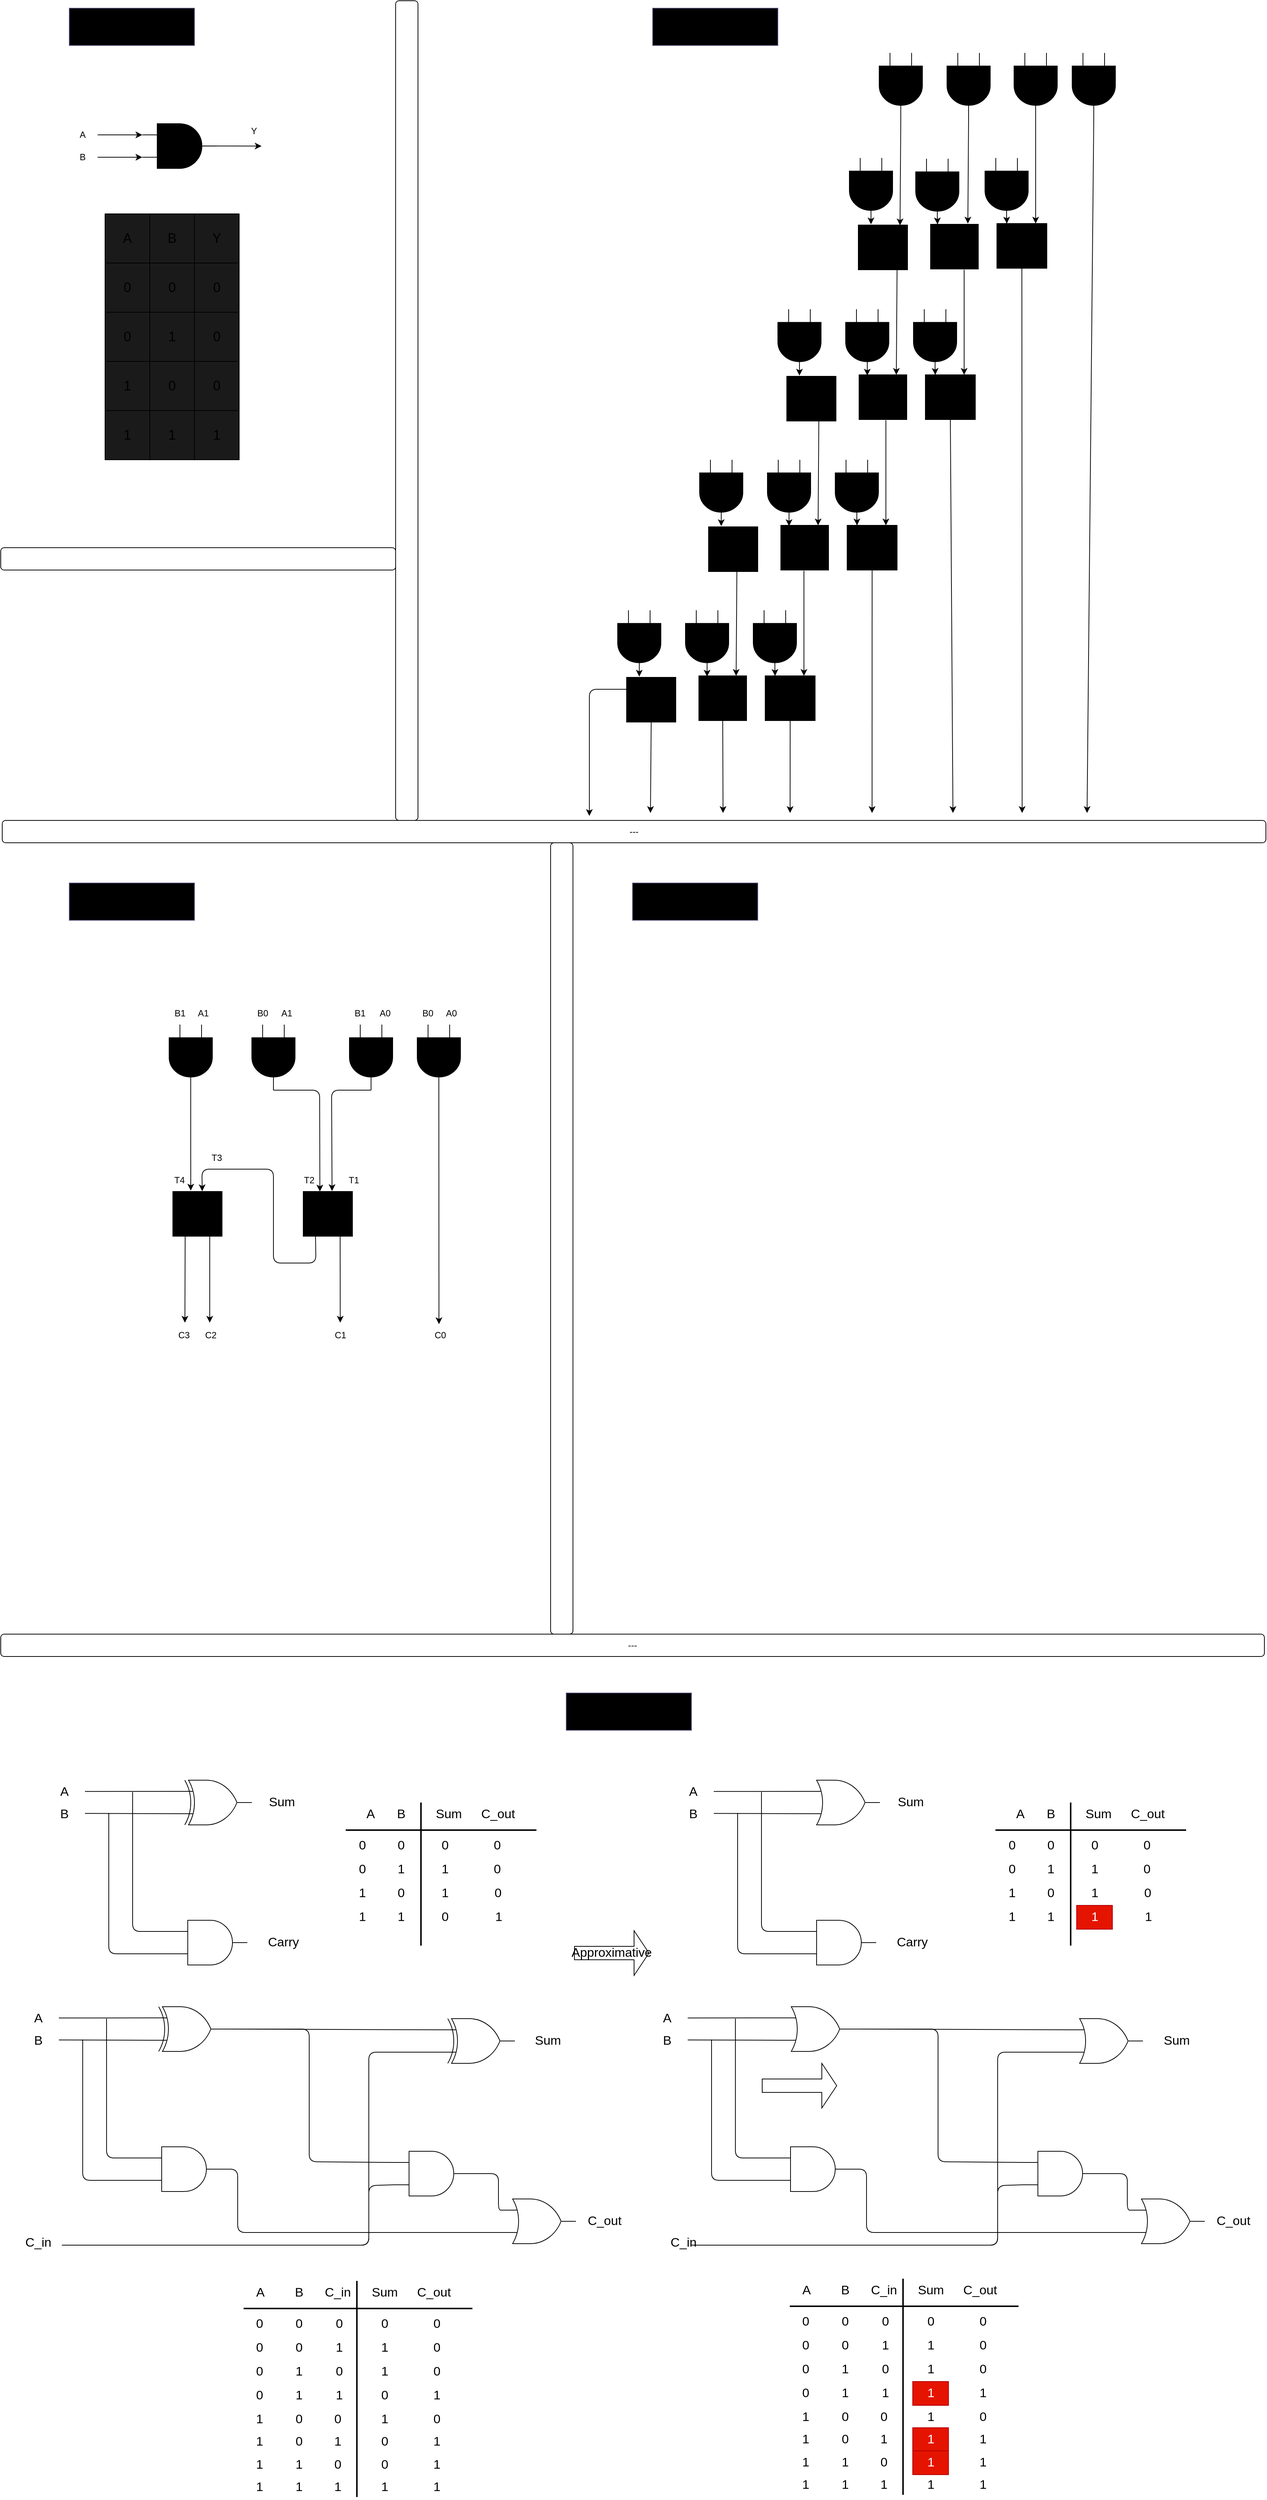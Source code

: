 <mxfile>
    <diagram id="SX6LbWPJMb3i2Qedz9tm" name="Page-1">
        <mxGraphModel dx="3361" dy="1833" grid="1" gridSize="16" guides="0" tooltips="1" connect="1" arrows="1" fold="1" page="1" pageScale="1" pageWidth="850" pageHeight="1100" math="0" shadow="0">
            <root>
                <mxCell id="0"/>
                <mxCell id="1" parent="0"/>
                <mxCell id="5" style="edgeStyle=none;html=1;exitX=0.815;exitY=0.498;exitDx=0;exitDy=0;exitPerimeter=0;endArrow=classic;endFill=1;" parent="1" edge="1">
                    <mxGeometry relative="1" as="geometry">
                        <mxPoint x="-500" y="195" as="targetPoint"/>
                        <mxPoint x="-578.5" y="194.88" as="sourcePoint"/>
                    </mxGeometry>
                </mxCell>
                <mxCell id="6" style="edgeStyle=none;html=1;exitX=1;exitY=0.5;exitDx=0;exitDy=0;exitPerimeter=0;endArrow=classic;endFill=1;" parent="1" edge="1">
                    <mxGeometry relative="1" as="geometry">
                        <mxPoint x="-660" y="180" as="targetPoint"/>
                        <mxPoint x="-720" y="180" as="sourcePoint"/>
                    </mxGeometry>
                </mxCell>
                <mxCell id="7" style="edgeStyle=none;html=1;exitX=1;exitY=0.5;exitDx=0;exitDy=0;exitPerimeter=0;endArrow=classic;endFill=1;" parent="1" edge="1">
                    <mxGeometry relative="1" as="geometry">
                        <mxPoint x="-660" y="210" as="targetPoint"/>
                        <mxPoint x="-720" y="210" as="sourcePoint"/>
                    </mxGeometry>
                </mxCell>
                <mxCell id="8" value="&lt;h1&gt;STEP ONE&lt;/h1&gt;" style="text;html=1;fillColor=#000000;align=center;verticalAlign=middle;whiteSpace=wrap;rounded=0;strokeColor=#56517e;" parent="1" vertex="1">
                    <mxGeometry x="-758" y="10" width="168" height="50" as="geometry"/>
                </mxCell>
                <mxCell id="9" value="B" style="text;html=1;strokeColor=none;fillColor=none;align=center;verticalAlign=middle;whiteSpace=wrap;rounded=0;" parent="1" vertex="1">
                    <mxGeometry x="-770" y="195" width="60" height="30" as="geometry"/>
                </mxCell>
                <mxCell id="10" value="Y" style="text;html=1;strokeColor=none;fillColor=none;align=center;verticalAlign=middle;whiteSpace=wrap;rounded=0;" parent="1" vertex="1">
                    <mxGeometry x="-540" y="160" width="60" height="30" as="geometry"/>
                </mxCell>
                <mxCell id="13" value="A" style="text;html=1;strokeColor=none;fillColor=none;align=center;verticalAlign=middle;whiteSpace=wrap;rounded=0;" parent="1" vertex="1">
                    <mxGeometry x="-770" y="165" width="60" height="30" as="geometry"/>
                </mxCell>
                <mxCell id="93" value="" style="verticalLabelPosition=bottom;shadow=0;dashed=0;align=center;html=1;verticalAlign=top;shape=mxgraph.electrical.logic_gates.logic_gate;operation=and;fillColor=#000000;direction=east;" parent="1" vertex="1">
                    <mxGeometry x="-660" y="165.0" width="100" height="60" as="geometry"/>
                </mxCell>
                <mxCell id="173" value="" style="rounded=1;whiteSpace=wrap;html=1;fillStyle=zigzag-line;fillColor=#FFFFFF;" parent="1" vertex="1">
                    <mxGeometry x="-320" width="30" height="1100" as="geometry"/>
                </mxCell>
                <mxCell id="21" style="edgeStyle=none;html=1;exitX=1;exitY=0.5;exitDx=0;exitDy=0;exitPerimeter=0;endArrow=classic;endFill=1;" parent="1" edge="1">
                    <mxGeometry relative="1" as="geometry">
                        <mxPoint x="448" y="299" as="targetPoint"/>
                        <mxPoint x="449" y="157" as="sourcePoint"/>
                    </mxGeometry>
                </mxCell>
                <mxCell id="20" style="edgeStyle=none;html=1;exitX=1;exitY=0.5;exitDx=0;exitDy=0;exitPerimeter=0;endArrow=classic;endFill=1;" parent="1" edge="1">
                    <mxGeometry relative="1" as="geometry">
                        <mxPoint x="539" y="299" as="targetPoint"/>
                        <mxPoint x="539" y="158" as="sourcePoint"/>
                    </mxGeometry>
                </mxCell>
                <mxCell id="18" value="" style="verticalLabelPosition=bottom;shadow=0;dashed=0;align=center;html=1;verticalAlign=top;shape=mxgraph.electrical.logic_gates.logic_gate;operation=and;fillColor=#000000;direction=south;container=0;" parent="1" vertex="1">
                    <mxGeometry x="510" y="70" width="58" height="88" as="geometry"/>
                </mxCell>
                <mxCell id="23" value="FA" style="rounded=0;whiteSpace=wrap;html=1;fillColor=#000000;direction=east;container=0;fontSize=18;fontStyle=1" parent="1" vertex="1">
                    <mxGeometry x="301" y="301" width="66" height="60" as="geometry"/>
                </mxCell>
                <mxCell id="24" value="&lt;font style=&quot;font-size: 18px;&quot;&gt;&lt;b&gt;FA&lt;/b&gt;&lt;/font&gt;" style="rounded=0;whiteSpace=wrap;html=1;fillColor=#000000;direction=east;container=0;" parent="1" vertex="1">
                    <mxGeometry x="398" y="300" width="64" height="60" as="geometry"/>
                </mxCell>
                <mxCell id="160" style="edgeStyle=none;html=1;exitX=0.5;exitY=1;exitDx=0;exitDy=0;entryX=0.5;entryY=1;entryDx=0;entryDy=0;" parent="1" source="25" edge="1">
                    <mxGeometry relative="1" as="geometry">
                        <mxPoint x="520.857" y="1090" as="targetPoint"/>
                    </mxGeometry>
                </mxCell>
                <mxCell id="25" value="FA" style="rounded=0;whiteSpace=wrap;html=1;fillColor=#000000;direction=east;container=0;fontSize=18;fontStyle=1" parent="1" vertex="1">
                    <mxGeometry x="487" y="299" width="67" height="60" as="geometry"/>
                </mxCell>
                <mxCell id="92" value="" style="endArrow=classic;html=1;exitX=0;exitY=0.352;exitDx=0;exitDy=0;exitPerimeter=0;" parent="1" edge="1">
                    <mxGeometry width="50" height="50" relative="1" as="geometry">
                        <mxPoint x="-10" y="924.02" as="sourcePoint"/>
                        <mxPoint x="-60" y="1094" as="targetPoint"/>
                        <Array as="points">
                            <mxPoint x="-60" y="924"/>
                        </Array>
                    </mxGeometry>
                </mxCell>
                <mxCell id="159" style="edgeStyle=none;html=1;exitX=1;exitY=0.5;exitDx=0;exitDy=0;exitPerimeter=0;entryX=1;entryY=0.5;entryDx=0;entryDy=0;entryPerimeter=0;" parent="1" source="94" edge="1">
                    <mxGeometry relative="1" as="geometry">
                        <mxPoint x="608" y="1090" as="targetPoint"/>
                    </mxGeometry>
                </mxCell>
                <mxCell id="94" value="" style="verticalLabelPosition=bottom;shadow=0;dashed=0;align=center;html=1;verticalAlign=top;shape=mxgraph.electrical.logic_gates.logic_gate;operation=and;fillColor=#000000;direction=south;container=0;" parent="1" vertex="1">
                    <mxGeometry x="588" y="70" width="58" height="88" as="geometry"/>
                </mxCell>
                <mxCell id="95" value="" style="verticalLabelPosition=bottom;shadow=0;dashed=0;align=center;html=1;verticalAlign=top;shape=mxgraph.electrical.logic_gates.logic_gate;operation=and;fillColor=#000000;direction=south;container=0;" parent="1" vertex="1">
                    <mxGeometry x="420" y="70" width="58" height="88" as="geometry"/>
                </mxCell>
                <mxCell id="110" style="edgeStyle=none;html=1;exitX=1;exitY=0.5;exitDx=0;exitDy=0;exitPerimeter=0;entryX=0.848;entryY=0.006;entryDx=0;entryDy=0;entryPerimeter=0;" parent="1" source="96" target="23" edge="1">
                    <mxGeometry relative="1" as="geometry"/>
                </mxCell>
                <mxCell id="96" value="" style="verticalLabelPosition=bottom;shadow=0;dashed=0;align=center;html=1;verticalAlign=top;shape=mxgraph.electrical.logic_gates.logic_gate;operation=and;fillColor=#000000;direction=south;container=0;" parent="1" vertex="1">
                    <mxGeometry x="329" y="70" width="58" height="88" as="geometry"/>
                </mxCell>
                <mxCell id="101" style="edgeStyle=none;html=1;exitX=1;exitY=0.5;exitDx=0;exitDy=0;exitPerimeter=0;" parent="1" edge="1">
                    <mxGeometry relative="1" as="geometry">
                        <mxPoint x="500.333" y="299" as="targetPoint"/>
                        <mxPoint x="500" y="288" as="sourcePoint"/>
                    </mxGeometry>
                </mxCell>
                <mxCell id="97" value="" style="verticalLabelPosition=bottom;shadow=0;dashed=0;align=center;html=1;verticalAlign=top;shape=mxgraph.electrical.logic_gates.logic_gate;operation=and;fillColor=#000000;direction=south;container=0;" parent="1" vertex="1">
                    <mxGeometry x="471" y="211" width="58" height="88" as="geometry"/>
                </mxCell>
                <mxCell id="104" style="edgeStyle=none;html=1;exitX=1;exitY=0.5;exitDx=0;exitDy=0;exitPerimeter=0;entryX=1;entryY=0.5;entryDx=0;entryDy=0;entryPerimeter=0;" parent="1" source="99" edge="1">
                    <mxGeometry relative="1" as="geometry">
                        <mxPoint x="318" y="300" as="targetPoint"/>
                    </mxGeometry>
                </mxCell>
                <mxCell id="99" value="" style="verticalLabelPosition=bottom;shadow=0;dashed=0;align=center;html=1;verticalAlign=top;shape=mxgraph.electrical.logic_gates.logic_gate;operation=and;fillColor=#000000;direction=south;container=0;" parent="1" vertex="1">
                    <mxGeometry x="289" y="211" width="58" height="88" as="geometry"/>
                </mxCell>
                <mxCell id="123" style="edgeStyle=none;html=1;exitX=1;exitY=0.5;exitDx=0;exitDy=0;exitPerimeter=0;endArrow=classic;endFill=1;" parent="1" edge="1">
                    <mxGeometry relative="1" as="geometry">
                        <mxPoint x="352" y="502" as="targetPoint"/>
                        <mxPoint x="353" y="360" as="sourcePoint"/>
                    </mxGeometry>
                </mxCell>
                <mxCell id="124" style="edgeStyle=none;html=1;exitX=1;exitY=0.5;exitDx=0;exitDy=0;exitPerimeter=0;endArrow=classic;endFill=1;" parent="1" edge="1">
                    <mxGeometry relative="1" as="geometry">
                        <mxPoint x="443" y="502" as="targetPoint"/>
                        <mxPoint x="443" y="361" as="sourcePoint"/>
                    </mxGeometry>
                </mxCell>
                <mxCell id="125" value="FA" style="rounded=0;whiteSpace=wrap;html=1;fillColor=#000000;direction=east;container=0;fontSize=18;fontStyle=1" parent="1" vertex="1">
                    <mxGeometry x="205" y="504" width="66" height="60" as="geometry"/>
                </mxCell>
                <mxCell id="126" value="&lt;font style=&quot;font-size: 18px;&quot;&gt;&lt;b&gt;FA&lt;/b&gt;&lt;/font&gt;" style="rounded=0;whiteSpace=wrap;html=1;fillColor=#000000;direction=east;container=0;" parent="1" vertex="1">
                    <mxGeometry x="302" y="502" width="64" height="60" as="geometry"/>
                </mxCell>
                <mxCell id="161" style="edgeStyle=none;html=1;exitX=0.5;exitY=1;exitDx=0;exitDy=0;entryX=0.5;entryY=1;entryDx=0;entryDy=0;" parent="1" source="127" edge="1">
                    <mxGeometry relative="1" as="geometry">
                        <mxPoint x="428.0" y="1090" as="targetPoint"/>
                    </mxGeometry>
                </mxCell>
                <mxCell id="127" value="&lt;font style=&quot;font-size: 18px;&quot;&gt;&lt;b&gt;FA&lt;/b&gt;&lt;/font&gt;" style="rounded=0;whiteSpace=wrap;html=1;fillColor=#000000;direction=east;container=0;" parent="1" vertex="1">
                    <mxGeometry x="391" y="502" width="67" height="60" as="geometry"/>
                </mxCell>
                <mxCell id="129" style="edgeStyle=none;html=1;exitX=1;exitY=0.5;exitDx=0;exitDy=0;exitPerimeter=0;" parent="1" edge="1">
                    <mxGeometry relative="1" as="geometry">
                        <mxPoint x="404.333" y="502" as="targetPoint"/>
                        <mxPoint x="404" y="491" as="sourcePoint"/>
                    </mxGeometry>
                </mxCell>
                <mxCell id="130" value="" style="verticalLabelPosition=bottom;shadow=0;dashed=0;align=center;html=1;verticalAlign=top;shape=mxgraph.electrical.logic_gates.logic_gate;operation=and;fillColor=#000000;direction=south;container=0;" parent="1" vertex="1">
                    <mxGeometry x="375" y="414" width="58" height="88" as="geometry"/>
                </mxCell>
                <mxCell id="131" style="edgeStyle=none;html=1;exitX=1;exitY=0.5;exitDx=0;exitDy=0;exitPerimeter=0;entryX=1;entryY=0.5;entryDx=0;entryDy=0;entryPerimeter=0;" parent="1" source="132" edge="1">
                    <mxGeometry relative="1" as="geometry">
                        <mxPoint x="222" y="503" as="targetPoint"/>
                    </mxGeometry>
                </mxCell>
                <mxCell id="132" value="" style="verticalLabelPosition=bottom;shadow=0;dashed=0;align=center;html=1;verticalAlign=top;shape=mxgraph.electrical.logic_gates.logic_gate;operation=and;fillColor=#000000;direction=south;container=0;" parent="1" vertex="1">
                    <mxGeometry x="193" y="414" width="58" height="88" as="geometry"/>
                </mxCell>
                <mxCell id="133" style="edgeStyle=none;html=1;exitX=1;exitY=0.5;exitDx=0;exitDy=0;exitPerimeter=0;entryX=1;entryY=0.5;entryDx=0;entryDy=0;entryPerimeter=0;" parent="1" source="134" edge="1">
                    <mxGeometry relative="1" as="geometry">
                        <mxPoint x="313" y="503" as="targetPoint"/>
                    </mxGeometry>
                </mxCell>
                <mxCell id="134" value="" style="verticalLabelPosition=bottom;shadow=0;dashed=0;align=center;html=1;verticalAlign=top;shape=mxgraph.electrical.logic_gates.logic_gate;operation=and;fillColor=#000000;direction=south;container=0;" parent="1" vertex="1">
                    <mxGeometry x="284" y="414" width="58" height="88" as="geometry"/>
                </mxCell>
                <mxCell id="135" style="edgeStyle=none;html=1;exitX=1;exitY=0.5;exitDx=0;exitDy=0;exitPerimeter=0;endArrow=classic;endFill=1;" parent="1" edge="1">
                    <mxGeometry relative="1" as="geometry">
                        <mxPoint x="247" y="704" as="targetPoint"/>
                        <mxPoint x="248" y="562" as="sourcePoint"/>
                    </mxGeometry>
                </mxCell>
                <mxCell id="136" style="edgeStyle=none;html=1;exitX=1;exitY=0.5;exitDx=0;exitDy=0;exitPerimeter=0;endArrow=classic;endFill=1;" parent="1" edge="1">
                    <mxGeometry relative="1" as="geometry">
                        <mxPoint x="338" y="704" as="targetPoint"/>
                        <mxPoint x="338" y="563" as="sourcePoint"/>
                    </mxGeometry>
                </mxCell>
                <mxCell id="137" value="&lt;b&gt;FA&lt;/b&gt;" style="rounded=0;whiteSpace=wrap;html=1;fillColor=#000000;direction=east;container=0;fontSize=18;" parent="1" vertex="1">
                    <mxGeometry x="100" y="706" width="66" height="60" as="geometry"/>
                </mxCell>
                <mxCell id="138" value="FA" style="rounded=0;whiteSpace=wrap;html=1;fillColor=#000000;direction=east;container=0;fontSize=18;fontStyle=1" parent="1" vertex="1">
                    <mxGeometry x="197" y="704" width="64" height="60" as="geometry"/>
                </mxCell>
                <mxCell id="162" style="edgeStyle=none;html=1;exitX=0.5;exitY=1;exitDx=0;exitDy=0;entryX=0.5;entryY=1;entryDx=0;entryDy=0;" parent="1" source="139" edge="1">
                    <mxGeometry relative="1" as="geometry">
                        <mxPoint x="319.429" y="1090" as="targetPoint"/>
                    </mxGeometry>
                </mxCell>
                <mxCell id="139" value="FA" style="rounded=0;whiteSpace=wrap;html=1;fillColor=#000000;direction=east;container=0;fontSize=18;fontStyle=1" parent="1" vertex="1">
                    <mxGeometry x="286" y="704" width="67" height="60" as="geometry"/>
                </mxCell>
                <mxCell id="141" style="edgeStyle=none;html=1;exitX=1;exitY=0.5;exitDx=0;exitDy=0;exitPerimeter=0;" parent="1" edge="1">
                    <mxGeometry relative="1" as="geometry">
                        <mxPoint x="299.333" y="704" as="targetPoint"/>
                        <mxPoint x="299" y="693" as="sourcePoint"/>
                    </mxGeometry>
                </mxCell>
                <mxCell id="142" value="" style="verticalLabelPosition=bottom;shadow=0;dashed=0;align=center;html=1;verticalAlign=top;shape=mxgraph.electrical.logic_gates.logic_gate;operation=and;fillColor=#000000;direction=south;container=0;" parent="1" vertex="1">
                    <mxGeometry x="270" y="616" width="58" height="88" as="geometry"/>
                </mxCell>
                <mxCell id="143" style="edgeStyle=none;html=1;exitX=1;exitY=0.5;exitDx=0;exitDy=0;exitPerimeter=0;entryX=1;entryY=0.5;entryDx=0;entryDy=0;entryPerimeter=0;" parent="1" source="144" edge="1">
                    <mxGeometry relative="1" as="geometry">
                        <mxPoint x="117" y="705" as="targetPoint"/>
                    </mxGeometry>
                </mxCell>
                <mxCell id="144" value="" style="verticalLabelPosition=bottom;shadow=0;dashed=0;align=center;html=1;verticalAlign=top;shape=mxgraph.electrical.logic_gates.logic_gate;operation=and;fillColor=#000000;direction=south;container=0;" parent="1" vertex="1">
                    <mxGeometry x="88" y="616" width="58" height="88" as="geometry"/>
                </mxCell>
                <mxCell id="145" style="edgeStyle=none;html=1;exitX=1;exitY=0.5;exitDx=0;exitDy=0;exitPerimeter=0;entryX=1;entryY=0.5;entryDx=0;entryDy=0;entryPerimeter=0;" parent="1" source="146" edge="1">
                    <mxGeometry relative="1" as="geometry">
                        <mxPoint x="208" y="705" as="targetPoint"/>
                    </mxGeometry>
                </mxCell>
                <mxCell id="146" value="" style="verticalLabelPosition=bottom;shadow=0;dashed=0;align=center;html=1;verticalAlign=top;shape=mxgraph.electrical.logic_gates.logic_gate;operation=and;fillColor=#000000;direction=south;container=0;" parent="1" vertex="1">
                    <mxGeometry x="179" y="616" width="58" height="88" as="geometry"/>
                </mxCell>
                <mxCell id="147" style="edgeStyle=none;html=1;exitX=1;exitY=0.5;exitDx=0;exitDy=0;exitPerimeter=0;endArrow=classic;endFill=1;" parent="1" edge="1">
                    <mxGeometry relative="1" as="geometry">
                        <mxPoint x="137" y="906" as="targetPoint"/>
                        <mxPoint x="138" y="764" as="sourcePoint"/>
                    </mxGeometry>
                </mxCell>
                <mxCell id="148" style="edgeStyle=none;html=1;exitX=1;exitY=0.5;exitDx=0;exitDy=0;exitPerimeter=0;endArrow=classic;endFill=1;" parent="1" edge="1">
                    <mxGeometry relative="1" as="geometry">
                        <mxPoint x="228" y="906" as="targetPoint"/>
                        <mxPoint x="228" y="765" as="sourcePoint"/>
                    </mxGeometry>
                </mxCell>
                <mxCell id="166" style="edgeStyle=none;html=1;exitX=0.5;exitY=1;exitDx=0;exitDy=0;entryX=0.5;entryY=1;entryDx=0;entryDy=0;" parent="1" source="149" edge="1">
                    <mxGeometry relative="1" as="geometry">
                        <mxPoint x="22" y="1090" as="targetPoint"/>
                    </mxGeometry>
                </mxCell>
                <mxCell id="149" value="FA" style="rounded=0;whiteSpace=wrap;html=1;fillColor=#000000;direction=east;container=0;fontSize=18;fontStyle=1" parent="1" vertex="1">
                    <mxGeometry x="-10" y="908" width="66" height="60" as="geometry"/>
                </mxCell>
                <mxCell id="165" style="edgeStyle=none;html=1;exitX=0.5;exitY=1;exitDx=0;exitDy=0;entryX=0.5;entryY=1;entryDx=0;entryDy=0;" parent="1" source="150" edge="1">
                    <mxGeometry relative="1" as="geometry">
                        <mxPoint x="119.429" y="1090" as="targetPoint"/>
                    </mxGeometry>
                </mxCell>
                <mxCell id="150" value="FA" style="rounded=0;whiteSpace=wrap;html=1;fillColor=#000000;direction=east;container=0;fontSize=18;fontStyle=1" parent="1" vertex="1">
                    <mxGeometry x="87" y="906" width="64" height="60" as="geometry"/>
                </mxCell>
                <mxCell id="163" style="edgeStyle=none;html=1;exitX=0.5;exitY=1;exitDx=0;exitDy=0;entryX=0.5;entryY=1;entryDx=0;entryDy=0;" parent="1" source="151" edge="1">
                    <mxGeometry relative="1" as="geometry">
                        <mxPoint x="209.429" y="1090" as="targetPoint"/>
                    </mxGeometry>
                </mxCell>
                <mxCell id="151" value="FA" style="rounded=0;whiteSpace=wrap;html=1;fillColor=#000000;direction=east;container=0;fontSize=18;fontStyle=1" parent="1" vertex="1">
                    <mxGeometry x="176" y="906" width="67" height="60" as="geometry"/>
                </mxCell>
                <mxCell id="153" style="edgeStyle=none;html=1;exitX=1;exitY=0.5;exitDx=0;exitDy=0;exitPerimeter=0;" parent="1" edge="1">
                    <mxGeometry relative="1" as="geometry">
                        <mxPoint x="189.333" y="906" as="targetPoint"/>
                        <mxPoint x="189" y="895" as="sourcePoint"/>
                    </mxGeometry>
                </mxCell>
                <mxCell id="154" value="" style="verticalLabelPosition=bottom;shadow=0;dashed=0;align=center;html=1;verticalAlign=top;shape=mxgraph.electrical.logic_gates.logic_gate;operation=and;fillColor=#000000;direction=south;container=0;" parent="1" vertex="1">
                    <mxGeometry x="160" y="818" width="58" height="88" as="geometry"/>
                </mxCell>
                <mxCell id="155" style="edgeStyle=none;html=1;exitX=1;exitY=0.5;exitDx=0;exitDy=0;exitPerimeter=0;entryX=1;entryY=0.5;entryDx=0;entryDy=0;entryPerimeter=0;" parent="1" source="156" edge="1">
                    <mxGeometry relative="1" as="geometry">
                        <mxPoint x="7" y="907" as="targetPoint"/>
                    </mxGeometry>
                </mxCell>
                <mxCell id="156" value="" style="verticalLabelPosition=bottom;shadow=0;dashed=0;align=center;html=1;verticalAlign=top;shape=mxgraph.electrical.logic_gates.logic_gate;operation=and;fillColor=#000000;direction=south;container=0;" parent="1" vertex="1">
                    <mxGeometry x="-22" y="818" width="58" height="88" as="geometry"/>
                </mxCell>
                <mxCell id="157" style="edgeStyle=none;html=1;exitX=1;exitY=0.5;exitDx=0;exitDy=0;exitPerimeter=0;entryX=1;entryY=0.5;entryDx=0;entryDy=0;entryPerimeter=0;" parent="1" source="158" edge="1">
                    <mxGeometry relative="1" as="geometry">
                        <mxPoint x="98" y="907" as="targetPoint"/>
                    </mxGeometry>
                </mxCell>
                <mxCell id="158" value="" style="verticalLabelPosition=bottom;shadow=0;dashed=0;align=center;html=1;verticalAlign=top;shape=mxgraph.electrical.logic_gates.logic_gate;operation=and;fillColor=#000000;direction=south;container=0;" parent="1" vertex="1">
                    <mxGeometry x="69" y="818" width="58" height="88" as="geometry"/>
                </mxCell>
                <mxCell id="170" style="edgeStyle=none;html=1;exitX=1;exitY=0.5;exitDx=0;exitDy=0;exitPerimeter=0;" parent="1" edge="1">
                    <mxGeometry relative="1" as="geometry">
                        <mxPoint x="407.333" y="300" as="targetPoint"/>
                        <mxPoint x="407" y="289" as="sourcePoint"/>
                    </mxGeometry>
                </mxCell>
                <mxCell id="171" value="" style="verticalLabelPosition=bottom;shadow=0;dashed=0;align=center;html=1;verticalAlign=top;shape=mxgraph.electrical.logic_gates.logic_gate;operation=and;fillColor=#000000;direction=south;container=0;" parent="1" vertex="1">
                    <mxGeometry x="378" y="212" width="58" height="88" as="geometry"/>
                </mxCell>
                <mxCell id="172" value="&lt;h1&gt;STEP TWO&lt;/h1&gt;" style="text;html=1;fillColor=#000000;align=center;verticalAlign=middle;whiteSpace=wrap;rounded=0;strokeColor=#56517e;direction=east;container=0;" parent="1" vertex="1">
                    <mxGeometry x="25" y="10" width="168" height="50" as="geometry"/>
                </mxCell>
                <mxCell id="191" value="" style="shape=table;startSize=0;container=1;collapsible=0;childLayout=tableLayout;fontSize=18;fillColor=#1A1A1A;" parent="1" vertex="1">
                    <mxGeometry x="-710" y="286" width="180" height="330" as="geometry"/>
                </mxCell>
                <mxCell id="192" value="" style="shape=tableRow;horizontal=0;startSize=0;swimlaneHead=0;swimlaneBody=0;top=0;left=0;bottom=0;right=0;collapsible=0;dropTarget=0;fillColor=none;points=[[0,0.5],[1,0.5]];portConstraint=eastwest;fontSize=18;" parent="191" vertex="1">
                    <mxGeometry width="180" height="66" as="geometry"/>
                </mxCell>
                <mxCell id="193" value="A" style="shape=partialRectangle;html=1;whiteSpace=wrap;connectable=0;overflow=hidden;fillColor=none;top=0;left=0;bottom=0;right=0;pointerEvents=1;fontSize=18;" parent="192" vertex="1">
                    <mxGeometry width="60" height="66" as="geometry">
                        <mxRectangle width="60" height="66" as="alternateBounds"/>
                    </mxGeometry>
                </mxCell>
                <mxCell id="194" value="B" style="shape=partialRectangle;html=1;whiteSpace=wrap;connectable=0;overflow=hidden;fillColor=none;top=0;left=0;bottom=0;right=0;pointerEvents=1;fontSize=18;" parent="192" vertex="1">
                    <mxGeometry x="60" width="60" height="66" as="geometry">
                        <mxRectangle width="60" height="66" as="alternateBounds"/>
                    </mxGeometry>
                </mxCell>
                <mxCell id="195" value="Y" style="shape=partialRectangle;html=1;whiteSpace=wrap;connectable=0;overflow=hidden;fillColor=none;top=0;left=0;bottom=0;right=0;pointerEvents=1;fontSize=18;" parent="192" vertex="1">
                    <mxGeometry x="120" width="60" height="66" as="geometry">
                        <mxRectangle width="60" height="66" as="alternateBounds"/>
                    </mxGeometry>
                </mxCell>
                <mxCell id="196" value="" style="shape=tableRow;horizontal=0;startSize=0;swimlaneHead=0;swimlaneBody=0;top=0;left=0;bottom=0;right=0;collapsible=0;dropTarget=0;fillColor=none;points=[[0,0.5],[1,0.5]];portConstraint=eastwest;fontSize=18;" parent="191" vertex="1">
                    <mxGeometry y="66" width="180" height="66" as="geometry"/>
                </mxCell>
                <mxCell id="197" value="0" style="shape=partialRectangle;html=1;whiteSpace=wrap;connectable=0;overflow=hidden;fillColor=none;top=0;left=0;bottom=0;right=0;pointerEvents=1;fontSize=18;" parent="196" vertex="1">
                    <mxGeometry width="60" height="66" as="geometry">
                        <mxRectangle width="60" height="66" as="alternateBounds"/>
                    </mxGeometry>
                </mxCell>
                <mxCell id="198" value="0" style="shape=partialRectangle;html=1;whiteSpace=wrap;connectable=0;overflow=hidden;fillColor=none;top=0;left=0;bottom=0;right=0;pointerEvents=1;fontSize=18;" parent="196" vertex="1">
                    <mxGeometry x="60" width="60" height="66" as="geometry">
                        <mxRectangle width="60" height="66" as="alternateBounds"/>
                    </mxGeometry>
                </mxCell>
                <mxCell id="199" value="0" style="shape=partialRectangle;html=1;whiteSpace=wrap;connectable=0;overflow=hidden;fillColor=none;top=0;left=0;bottom=0;right=0;pointerEvents=1;fontSize=18;" parent="196" vertex="1">
                    <mxGeometry x="120" width="60" height="66" as="geometry">
                        <mxRectangle width="60" height="66" as="alternateBounds"/>
                    </mxGeometry>
                </mxCell>
                <mxCell id="200" value="" style="shape=tableRow;horizontal=0;startSize=0;swimlaneHead=0;swimlaneBody=0;top=0;left=0;bottom=0;right=0;collapsible=0;dropTarget=0;fillColor=none;points=[[0,0.5],[1,0.5]];portConstraint=eastwest;fontSize=18;" parent="191" vertex="1">
                    <mxGeometry y="132" width="180" height="66" as="geometry"/>
                </mxCell>
                <mxCell id="201" value="0" style="shape=partialRectangle;html=1;whiteSpace=wrap;connectable=0;overflow=hidden;fillColor=none;top=0;left=0;bottom=0;right=0;pointerEvents=1;fontSize=18;" parent="200" vertex="1">
                    <mxGeometry width="60" height="66" as="geometry">
                        <mxRectangle width="60" height="66" as="alternateBounds"/>
                    </mxGeometry>
                </mxCell>
                <mxCell id="202" value="1" style="shape=partialRectangle;html=1;whiteSpace=wrap;connectable=0;overflow=hidden;fillColor=none;top=0;left=0;bottom=0;right=0;pointerEvents=1;fontSize=18;" parent="200" vertex="1">
                    <mxGeometry x="60" width="60" height="66" as="geometry">
                        <mxRectangle width="60" height="66" as="alternateBounds"/>
                    </mxGeometry>
                </mxCell>
                <mxCell id="203" value="0" style="shape=partialRectangle;html=1;whiteSpace=wrap;connectable=0;overflow=hidden;fillColor=none;top=0;left=0;bottom=0;right=0;pointerEvents=1;fontSize=18;" parent="200" vertex="1">
                    <mxGeometry x="120" width="60" height="66" as="geometry">
                        <mxRectangle width="60" height="66" as="alternateBounds"/>
                    </mxGeometry>
                </mxCell>
                <mxCell id="204" value="" style="shape=tableRow;horizontal=0;startSize=0;swimlaneHead=0;swimlaneBody=0;top=0;left=0;bottom=0;right=0;collapsible=0;dropTarget=0;fillColor=none;points=[[0,0.5],[1,0.5]];portConstraint=eastwest;fontSize=18;" parent="191" vertex="1">
                    <mxGeometry y="198" width="180" height="66" as="geometry"/>
                </mxCell>
                <mxCell id="205" value="1" style="shape=partialRectangle;html=1;whiteSpace=wrap;connectable=0;overflow=hidden;fillColor=none;top=0;left=0;bottom=0;right=0;pointerEvents=1;fontSize=18;" parent="204" vertex="1">
                    <mxGeometry width="60" height="66" as="geometry">
                        <mxRectangle width="60" height="66" as="alternateBounds"/>
                    </mxGeometry>
                </mxCell>
                <mxCell id="206" value="0" style="shape=partialRectangle;html=1;whiteSpace=wrap;connectable=0;overflow=hidden;fillColor=none;top=0;left=0;bottom=0;right=0;pointerEvents=1;fontSize=18;" parent="204" vertex="1">
                    <mxGeometry x="60" width="60" height="66" as="geometry">
                        <mxRectangle width="60" height="66" as="alternateBounds"/>
                    </mxGeometry>
                </mxCell>
                <mxCell id="207" value="0" style="shape=partialRectangle;html=1;whiteSpace=wrap;connectable=0;overflow=hidden;fillColor=none;top=0;left=0;bottom=0;right=0;pointerEvents=1;fontSize=18;" parent="204" vertex="1">
                    <mxGeometry x="120" width="60" height="66" as="geometry">
                        <mxRectangle width="60" height="66" as="alternateBounds"/>
                    </mxGeometry>
                </mxCell>
                <mxCell id="208" value="" style="shape=tableRow;horizontal=0;startSize=0;swimlaneHead=0;swimlaneBody=0;top=0;left=0;bottom=0;right=0;collapsible=0;dropTarget=0;fillColor=none;points=[[0,0.5],[1,0.5]];portConstraint=eastwest;fontSize=18;" parent="191" vertex="1">
                    <mxGeometry y="264" width="180" height="66" as="geometry"/>
                </mxCell>
                <mxCell id="209" value="1" style="shape=partialRectangle;html=1;whiteSpace=wrap;connectable=0;overflow=hidden;fillColor=none;top=0;left=0;bottom=0;right=0;pointerEvents=1;fontSize=18;" parent="208" vertex="1">
                    <mxGeometry width="60" height="66" as="geometry">
                        <mxRectangle width="60" height="66" as="alternateBounds"/>
                    </mxGeometry>
                </mxCell>
                <mxCell id="210" value="1" style="shape=partialRectangle;html=1;whiteSpace=wrap;connectable=0;overflow=hidden;fillColor=none;top=0;left=0;bottom=0;right=0;pointerEvents=1;fontSize=18;" parent="208" vertex="1">
                    <mxGeometry x="60" width="60" height="66" as="geometry">
                        <mxRectangle width="60" height="66" as="alternateBounds"/>
                    </mxGeometry>
                </mxCell>
                <mxCell id="211" value="1" style="shape=partialRectangle;html=1;whiteSpace=wrap;connectable=0;overflow=hidden;fillColor=none;top=0;left=0;bottom=0;right=0;pointerEvents=1;fontSize=18;" parent="208" vertex="1">
                    <mxGeometry x="120" width="60" height="66" as="geometry">
                        <mxRectangle width="60" height="66" as="alternateBounds"/>
                    </mxGeometry>
                </mxCell>
                <mxCell id="212" value="" style="rounded=1;whiteSpace=wrap;html=1;fillStyle=zigzag-line;fillColor=#FFFFFF;direction=south;" parent="1" vertex="1">
                    <mxGeometry x="-850" y="734" width="530" height="30" as="geometry"/>
                </mxCell>
                <mxCell id="213" value="---" style="rounded=1;whiteSpace=wrap;html=1;fillStyle=zigzag-line;fillColor=#FFFFFF;direction=south;" parent="1" vertex="1">
                    <mxGeometry x="-848" y="1100" width="1696" height="30" as="geometry"/>
                </mxCell>
                <mxCell id="214" value="&lt;h1&gt;STEP THREE&lt;/h1&gt;" style="text;html=1;fillColor=#000000;align=center;verticalAlign=middle;whiteSpace=wrap;rounded=0;strokeColor=#56517e;direction=east;container=0;" parent="1" vertex="1">
                    <mxGeometry x="-758" y="1184" width="168" height="50" as="geometry"/>
                </mxCell>
                <mxCell id="223" style="edgeStyle=none;html=1;exitX=1;exitY=0.5;exitDx=0;exitDy=0;exitPerimeter=0;entryX=0.338;entryY=0;entryDx=0;entryDy=0;entryPerimeter=0;" parent="1" source="215" target="221" edge="1">
                    <mxGeometry relative="1" as="geometry">
                        <mxPoint x="-473" y="1518" as="targetPoint"/>
                        <Array as="points">
                            <mxPoint x="-422" y="1462"/>
                        </Array>
                    </mxGeometry>
                </mxCell>
                <mxCell id="215" value="" style="verticalLabelPosition=bottom;shadow=0;dashed=0;align=center;html=1;verticalAlign=top;shape=mxgraph.electrical.logic_gates.logic_gate;operation=and;fillColor=#000000;direction=south;container=0;" parent="1" vertex="1">
                    <mxGeometry x="-513" y="1374" width="58" height="88" as="geometry"/>
                </mxCell>
                <mxCell id="224" style="edgeStyle=none;html=1;exitX=1;exitY=0.5;exitDx=0;exitDy=0;exitPerimeter=0;entryX=0.586;entryY=-0.011;entryDx=0;entryDy=0;entryPerimeter=0;" parent="1" source="216" target="221" edge="1">
                    <mxGeometry relative="1" as="geometry">
                        <mxPoint x="-352.833" y="1550" as="targetPoint"/>
                        <Array as="points">
                            <mxPoint x="-406" y="1462"/>
                        </Array>
                    </mxGeometry>
                </mxCell>
                <mxCell id="216" value="" style="verticalLabelPosition=bottom;shadow=0;dashed=0;align=center;html=1;verticalAlign=top;shape=mxgraph.electrical.logic_gates.logic_gate;operation=and;fillColor=#000000;direction=south;container=0;" parent="1" vertex="1">
                    <mxGeometry x="-382" y="1374" width="58" height="88" as="geometry"/>
                </mxCell>
                <mxCell id="239" style="edgeStyle=none;html=1;exitX=0.25;exitY=1;exitDx=0;exitDy=0;entryX=0.597;entryY=-0.007;entryDx=0;entryDy=0;entryPerimeter=0;" parent="1" source="221" target="234" edge="1">
                    <mxGeometry relative="1" as="geometry">
                        <mxPoint x="-628" y="1582" as="targetPoint"/>
                        <Array as="points">
                            <mxPoint x="-427" y="1694"/>
                            <mxPoint x="-484" y="1694"/>
                            <mxPoint x="-484" y="1568"/>
                            <mxPoint x="-580" y="1568"/>
                        </Array>
                    </mxGeometry>
                </mxCell>
                <mxCell id="244" style="edgeStyle=none;html=1;exitX=0.75;exitY=1;exitDx=0;exitDy=0;" parent="1" source="221" edge="1">
                    <mxGeometry relative="1" as="geometry">
                        <mxPoint x="-394.333" y="1774" as="targetPoint"/>
                    </mxGeometry>
                </mxCell>
                <mxCell id="221" value="HA" style="rounded=0;whiteSpace=wrap;html=1;fillColor=#000000;direction=east;container=0;fontSize=18;fontStyle=1" parent="1" vertex="1">
                    <mxGeometry x="-444" y="1598" width="66" height="60" as="geometry"/>
                </mxCell>
                <mxCell id="226" value="A0" style="text;html=1;strokeColor=none;fillColor=none;align=center;verticalAlign=middle;whiteSpace=wrap;rounded=0;" parent="1" vertex="1">
                    <mxGeometry x="-364" y="1344" width="60" height="30" as="geometry"/>
                </mxCell>
                <mxCell id="227" value="&amp;nbsp; &amp;nbsp; &amp;nbsp;B1" style="text;html=1;strokeColor=none;fillColor=none;align=center;verticalAlign=middle;whiteSpace=wrap;rounded=0;" parent="1" vertex="1">
                    <mxGeometry x="-406" y="1344" width="60" height="30" as="geometry"/>
                </mxCell>
                <mxCell id="229" value="&amp;nbsp; &amp;nbsp; &amp;nbsp; &amp;nbsp; &amp;nbsp; B0" style="text;html=1;strokeColor=none;fillColor=none;align=center;verticalAlign=middle;whiteSpace=wrap;rounded=0;" parent="1" vertex="1">
                    <mxGeometry x="-545" y="1344" width="60" height="30" as="geometry"/>
                </mxCell>
                <mxCell id="250" style="edgeStyle=none;html=1;exitX=1;exitY=0.5;exitDx=0;exitDy=0;exitPerimeter=0;entryX=0.364;entryY=-0.021;entryDx=0;entryDy=0;entryPerimeter=0;" parent="1" source="231" target="234" edge="1">
                    <mxGeometry relative="1" as="geometry"/>
                </mxCell>
                <mxCell id="231" value="" style="verticalLabelPosition=bottom;shadow=0;dashed=0;align=center;html=1;verticalAlign=top;shape=mxgraph.electrical.logic_gates.logic_gate;operation=and;fillColor=#000000;direction=south;container=0;" parent="1" vertex="1">
                    <mxGeometry x="-624" y="1374" width="58" height="88" as="geometry"/>
                </mxCell>
                <mxCell id="245" style="edgeStyle=none;html=1;exitX=0.75;exitY=1;exitDx=0;exitDy=0;" parent="1" source="234" edge="1">
                    <mxGeometry relative="1" as="geometry">
                        <mxPoint x="-569.5" y="1774" as="targetPoint"/>
                    </mxGeometry>
                </mxCell>
                <mxCell id="246" style="edgeStyle=none;html=1;exitX=0.25;exitY=1;exitDx=0;exitDy=0;" parent="1" source="234" edge="1">
                    <mxGeometry relative="1" as="geometry">
                        <mxPoint x="-602.833" y="1774" as="targetPoint"/>
                    </mxGeometry>
                </mxCell>
                <mxCell id="234" value="HA" style="rounded=0;whiteSpace=wrap;html=1;fillColor=#000000;direction=east;container=0;fontSize=18;fontStyle=1" parent="1" vertex="1">
                    <mxGeometry x="-619" y="1598" width="66" height="60" as="geometry"/>
                </mxCell>
                <mxCell id="236" value="A1" style="text;html=1;strokeColor=none;fillColor=none;align=center;verticalAlign=middle;whiteSpace=wrap;rounded=0;" parent="1" vertex="1">
                    <mxGeometry x="-608" y="1344" width="60" height="30" as="geometry"/>
                </mxCell>
                <mxCell id="237" value="&amp;nbsp; &amp;nbsp; &amp;nbsp; &amp;nbsp; &amp;nbsp; B1" style="text;html=1;strokeColor=none;fillColor=none;align=center;verticalAlign=middle;whiteSpace=wrap;rounded=0;" parent="1" vertex="1">
                    <mxGeometry x="-656" y="1344" width="60" height="30" as="geometry"/>
                </mxCell>
                <mxCell id="252" style="edgeStyle=none;html=1;exitX=1;exitY=0.5;exitDx=0;exitDy=0;exitPerimeter=0;" parent="1" source="240" edge="1">
                    <mxGeometry relative="1" as="geometry">
                        <mxPoint x="-261.857" y="1776" as="targetPoint"/>
                    </mxGeometry>
                </mxCell>
                <mxCell id="240" value="" style="verticalLabelPosition=bottom;shadow=0;dashed=0;align=center;html=1;verticalAlign=top;shape=mxgraph.electrical.logic_gates.logic_gate;operation=and;fillColor=#000000;direction=south;container=0;" parent="1" vertex="1">
                    <mxGeometry x="-291" y="1374" width="58" height="88" as="geometry"/>
                </mxCell>
                <mxCell id="241" value="A0" style="text;html=1;strokeColor=none;fillColor=none;align=center;verticalAlign=middle;whiteSpace=wrap;rounded=0;" parent="1" vertex="1">
                    <mxGeometry x="-275" y="1344" width="60" height="30" as="geometry"/>
                </mxCell>
                <mxCell id="242" value="&amp;nbsp; &amp;nbsp; &amp;nbsp;B0" style="text;html=1;strokeColor=none;fillColor=none;align=center;verticalAlign=middle;whiteSpace=wrap;rounded=0;" parent="1" vertex="1">
                    <mxGeometry x="-315" y="1344" width="60" height="30" as="geometry"/>
                </mxCell>
                <mxCell id="249" value="A1" style="text;html=1;strokeColor=none;fillColor=none;align=center;verticalAlign=middle;whiteSpace=wrap;rounded=0;" parent="1" vertex="1">
                    <mxGeometry x="-496" y="1344" width="60" height="30" as="geometry"/>
                </mxCell>
                <mxCell id="251" value="" style="rounded=1;whiteSpace=wrap;html=1;fillStyle=zigzag-line;fillColor=#FFFFFF;" parent="1" vertex="1">
                    <mxGeometry x="-112" y="1130" width="30" height="1062" as="geometry"/>
                </mxCell>
                <mxCell id="253" value="C3" style="text;html=1;strokeColor=none;fillColor=none;align=center;verticalAlign=middle;whiteSpace=wrap;rounded=0;" parent="1" vertex="1">
                    <mxGeometry x="-634" y="1776" width="60" height="30" as="geometry"/>
                </mxCell>
                <mxCell id="255" value="C2" style="text;html=1;strokeColor=none;fillColor=none;align=center;verticalAlign=middle;whiteSpace=wrap;rounded=0;" parent="1" vertex="1">
                    <mxGeometry x="-598" y="1776" width="60" height="30" as="geometry"/>
                </mxCell>
                <mxCell id="256" value="C1" style="text;html=1;strokeColor=none;fillColor=none;align=center;verticalAlign=middle;whiteSpace=wrap;rounded=0;" parent="1" vertex="1">
                    <mxGeometry x="-424" y="1776" width="60" height="30" as="geometry"/>
                </mxCell>
                <mxCell id="257" value="C0" style="text;html=1;strokeColor=none;fillColor=none;align=center;verticalAlign=middle;whiteSpace=wrap;rounded=0;" parent="1" vertex="1">
                    <mxGeometry x="-290" y="1776" width="60" height="30" as="geometry"/>
                </mxCell>
                <mxCell id="258" value="T1" style="text;html=1;strokeColor=none;fillColor=none;align=center;verticalAlign=middle;whiteSpace=wrap;rounded=0;" parent="1" vertex="1">
                    <mxGeometry x="-406" y="1568" width="60" height="30" as="geometry"/>
                </mxCell>
                <mxCell id="259" value="T2" style="text;html=1;strokeColor=none;fillColor=none;align=center;verticalAlign=middle;whiteSpace=wrap;rounded=0;" parent="1" vertex="1">
                    <mxGeometry x="-466" y="1568" width="60" height="30" as="geometry"/>
                </mxCell>
                <mxCell id="260" value="T3" style="text;html=1;strokeColor=none;fillColor=none;align=center;verticalAlign=middle;whiteSpace=wrap;rounded=0;" parent="1" vertex="1">
                    <mxGeometry x="-590" y="1538" width="60" height="30" as="geometry"/>
                </mxCell>
                <mxCell id="261" value="T4" style="text;html=1;strokeColor=none;fillColor=none;align=center;verticalAlign=middle;whiteSpace=wrap;rounded=0;" parent="1" vertex="1">
                    <mxGeometry x="-640" y="1568" width="60" height="30" as="geometry"/>
                </mxCell>
                <mxCell id="264" value="&lt;h1&gt;STEP FOUR&lt;/h1&gt;" style="text;html=1;fillColor=#000000;align=center;verticalAlign=middle;whiteSpace=wrap;rounded=0;strokeColor=#56517e;direction=east;container=0;" vertex="1" parent="1">
                    <mxGeometry x="-2" y="1184" width="168" height="50" as="geometry"/>
                </mxCell>
                <mxCell id="265" value="&lt;h1&gt;STEP FIVE&lt;/h1&gt;" style="text;html=1;fillColor=#000000;align=center;verticalAlign=middle;whiteSpace=wrap;rounded=0;strokeColor=#56517e;direction=east;container=0;" vertex="1" parent="1">
                    <mxGeometry x="-91" y="2271" width="168" height="50" as="geometry"/>
                </mxCell>
                <mxCell id="275" style="edgeStyle=none;html=1;exitX=0;exitY=0.25;exitDx=0;exitDy=0;exitPerimeter=0;endArrow=none;endFill=0;" edge="1" parent="1" source="266">
                    <mxGeometry relative="1" as="geometry">
                        <mxPoint x="-772" y="2707.158" as="targetPoint"/>
                    </mxGeometry>
                </mxCell>
                <mxCell id="276" style="edgeStyle=none;html=1;exitX=0;exitY=0.75;exitDx=0;exitDy=0;exitPerimeter=0;endArrow=none;endFill=0;" edge="1" parent="1" source="266">
                    <mxGeometry relative="1" as="geometry">
                        <mxPoint x="-772" y="2736.632" as="targetPoint"/>
                    </mxGeometry>
                </mxCell>
                <mxCell id="279" style="edgeStyle=none;html=1;exitX=1;exitY=0.5;exitDx=0;exitDy=0;exitPerimeter=0;entryX=0;entryY=0.25;entryDx=0;entryDy=0;entryPerimeter=0;fontSize=17;endArrow=none;endFill=0;fillColor=none;" edge="1" parent="1" source="266" target="267">
                    <mxGeometry relative="1" as="geometry"/>
                </mxCell>
                <mxCell id="285" style="edgeStyle=none;html=1;exitX=1;exitY=0.5;exitDx=0;exitDy=0;exitPerimeter=0;entryX=0;entryY=0.25;entryDx=0;entryDy=0;entryPerimeter=0;fontSize=17;endArrow=none;endFill=0;" edge="1" parent="1" source="266" target="269">
                    <mxGeometry relative="1" as="geometry">
                        <Array as="points">
                            <mxPoint x="-436" y="2722"/>
                            <mxPoint x="-436" y="2900"/>
                        </Array>
                    </mxGeometry>
                </mxCell>
                <mxCell id="266" value="" style="verticalLabelPosition=bottom;shadow=0;dashed=0;align=center;html=1;verticalAlign=top;shape=mxgraph.electrical.logic_gates.logic_gate;operation=xor;" vertex="1" parent="1">
                    <mxGeometry x="-648" y="2692" width="100" height="60" as="geometry"/>
                </mxCell>
                <mxCell id="267" value="" style="verticalLabelPosition=bottom;shadow=0;dashed=0;align=center;html=1;verticalAlign=top;shape=mxgraph.electrical.logic_gates.logic_gate;operation=xor;" vertex="1" parent="1">
                    <mxGeometry x="-260" y="2708" width="100" height="60" as="geometry"/>
                </mxCell>
                <mxCell id="280" style="edgeStyle=none;html=1;exitX=0;exitY=0.25;exitDx=0;exitDy=0;exitPerimeter=0;fontSize=17;endArrow=none;endFill=0;" edge="1" parent="1" source="268">
                    <mxGeometry relative="1" as="geometry">
                        <mxPoint x="-708" y="2708" as="targetPoint"/>
                        <Array as="points">
                            <mxPoint x="-708" y="2895"/>
                        </Array>
                    </mxGeometry>
                </mxCell>
                <mxCell id="281" style="edgeStyle=none;html=1;exitX=0;exitY=0.75;exitDx=0;exitDy=0;exitPerimeter=0;fontSize=17;endArrow=none;endFill=0;" edge="1" parent="1" source="268">
                    <mxGeometry relative="1" as="geometry">
                        <mxPoint x="-740" y="2736" as="targetPoint"/>
                        <Array as="points">
                            <mxPoint x="-740" y="2925"/>
                        </Array>
                    </mxGeometry>
                </mxCell>
                <mxCell id="282" style="edgeStyle=none;html=1;exitX=1;exitY=0.5;exitDx=0;exitDy=0;exitPerimeter=0;entryX=0;entryY=0.75;entryDx=0;entryDy=0;entryPerimeter=0;fontSize=17;endArrow=none;endFill=0;fillColor=none;" edge="1" parent="1" source="268" target="270">
                    <mxGeometry relative="1" as="geometry">
                        <Array as="points">
                            <mxPoint x="-532" y="2910"/>
                            <mxPoint x="-532" y="2995"/>
                        </Array>
                    </mxGeometry>
                </mxCell>
                <mxCell id="268" value="" style="verticalLabelPosition=bottom;shadow=0;dashed=0;align=center;html=1;verticalAlign=top;shape=mxgraph.electrical.logic_gates.logic_gate;operation=and;" vertex="1" parent="1">
                    <mxGeometry x="-654" y="2880" width="100" height="60" as="geometry"/>
                </mxCell>
                <mxCell id="284" style="edgeStyle=none;html=1;exitX=0;exitY=0.75;exitDx=0;exitDy=0;exitPerimeter=0;entryX=1.069;entryY=0.594;entryDx=0;entryDy=0;entryPerimeter=0;fontSize=17;endArrow=none;endFill=0;fillColor=none;" edge="1" parent="1" source="269" target="283">
                    <mxGeometry relative="1" as="geometry">
                        <Array as="points">
                            <mxPoint x="-356" y="2932"/>
                            <mxPoint x="-356" y="3012"/>
                        </Array>
                    </mxGeometry>
                </mxCell>
                <mxCell id="287" style="edgeStyle=none;html=1;exitX=1;exitY=0.5;exitDx=0;exitDy=0;exitPerimeter=0;entryX=0;entryY=0.25;entryDx=0;entryDy=0;entryPerimeter=0;fontSize=17;endArrow=none;endFill=0;" edge="1" parent="1">
                    <mxGeometry relative="1" as="geometry">
                        <mxPoint x="-240" y="2916" as="sourcePoint"/>
                        <mxPoint x="-176" y="2965" as="targetPoint"/>
                        <Array as="points">
                            <mxPoint x="-182" y="2916"/>
                            <mxPoint x="-182" y="2965"/>
                        </Array>
                    </mxGeometry>
                </mxCell>
                <mxCell id="269" value="" style="verticalLabelPosition=bottom;shadow=0;dashed=0;align=center;html=1;verticalAlign=top;shape=mxgraph.electrical.logic_gates.logic_gate;operation=and;" vertex="1" parent="1">
                    <mxGeometry x="-322" y="2886" width="100" height="60" as="geometry"/>
                </mxCell>
                <mxCell id="270" value="" style="verticalLabelPosition=bottom;shadow=0;dashed=0;align=center;html=1;verticalAlign=top;shape=mxgraph.electrical.logic_gates.logic_gate;operation=or;" vertex="1" parent="1">
                    <mxGeometry x="-178" y="2950" width="100" height="60" as="geometry"/>
                </mxCell>
                <mxCell id="277" value="&lt;font style=&quot;font-size: 17px;&quot;&gt;A&lt;/font&gt;" style="text;html=1;align=center;verticalAlign=middle;resizable=0;points=[];autosize=1;strokeColor=none;fillColor=none;" vertex="1" parent="1">
                    <mxGeometry x="-824" y="2692" width="48" height="32" as="geometry"/>
                </mxCell>
                <mxCell id="278" value="&lt;font style=&quot;font-size: 17px;&quot;&gt;B&lt;/font&gt;" style="text;html=1;align=center;verticalAlign=middle;resizable=0;points=[];autosize=1;strokeColor=none;fillColor=none;" vertex="1" parent="1">
                    <mxGeometry x="-824" y="2722" width="48" height="32" as="geometry"/>
                </mxCell>
                <mxCell id="286" style="edgeStyle=none;html=1;fontSize=17;endArrow=none;endFill=0;entryX=0;entryY=0.75;entryDx=0;entryDy=0;entryPerimeter=0;fillColor=none;" edge="1" parent="1" target="267">
                    <mxGeometry relative="1" as="geometry">
                        <mxPoint x="-404" y="3012" as="targetPoint"/>
                        <mxPoint x="-768" y="3012" as="sourcePoint"/>
                        <Array as="points">
                            <mxPoint x="-356" y="3012"/>
                            <mxPoint x="-356" y="2753"/>
                        </Array>
                    </mxGeometry>
                </mxCell>
                <mxCell id="283" value="&lt;font style=&quot;font-size: 17px;&quot;&gt;C_in&lt;/font&gt;" style="text;html=1;align=center;verticalAlign=middle;resizable=0;points=[];autosize=1;strokeColor=none;fillColor=none;" vertex="1" parent="1">
                    <mxGeometry x="-832" y="2993" width="64" height="32" as="geometry"/>
                </mxCell>
                <mxCell id="288" style="edgeStyle=none;html=1;exitX=0;exitY=0.25;exitDx=0;exitDy=0;exitPerimeter=0;endArrow=none;endFill=0;" edge="1" source="290" parent="1">
                    <mxGeometry relative="1" as="geometry">
                        <mxPoint x="-737" y="2403.158" as="targetPoint"/>
                    </mxGeometry>
                </mxCell>
                <mxCell id="289" style="edgeStyle=none;html=1;exitX=0;exitY=0.75;exitDx=0;exitDy=0;exitPerimeter=0;endArrow=none;endFill=0;" edge="1" source="290" parent="1">
                    <mxGeometry relative="1" as="geometry">
                        <mxPoint x="-737" y="2432.632" as="targetPoint"/>
                    </mxGeometry>
                </mxCell>
                <mxCell id="290" value="" style="verticalLabelPosition=bottom;shadow=0;dashed=0;align=center;html=1;verticalAlign=top;shape=mxgraph.electrical.logic_gates.logic_gate;operation=xor;" vertex="1" parent="1">
                    <mxGeometry x="-613" y="2388" width="100" height="60" as="geometry"/>
                </mxCell>
                <mxCell id="291" style="edgeStyle=none;html=1;exitX=0;exitY=0.25;exitDx=0;exitDy=0;exitPerimeter=0;fontSize=17;endArrow=none;endFill=0;" edge="1" source="293" parent="1">
                    <mxGeometry relative="1" as="geometry">
                        <mxPoint x="-673" y="2404.0" as="targetPoint"/>
                        <Array as="points">
                            <mxPoint x="-673" y="2591"/>
                        </Array>
                    </mxGeometry>
                </mxCell>
                <mxCell id="292" style="edgeStyle=none;html=1;exitX=0;exitY=0.75;exitDx=0;exitDy=0;exitPerimeter=0;fontSize=17;endArrow=none;endFill=0;" edge="1" source="293" parent="1">
                    <mxGeometry relative="1" as="geometry">
                        <mxPoint x="-705.0" y="2432" as="targetPoint"/>
                        <Array as="points">
                            <mxPoint x="-705" y="2621"/>
                        </Array>
                    </mxGeometry>
                </mxCell>
                <mxCell id="293" value="" style="verticalLabelPosition=bottom;shadow=0;dashed=0;align=center;html=1;verticalAlign=top;shape=mxgraph.electrical.logic_gates.logic_gate;operation=and;" vertex="1" parent="1">
                    <mxGeometry x="-619" y="2576" width="100" height="60" as="geometry"/>
                </mxCell>
                <mxCell id="294" value="&lt;font style=&quot;font-size: 17px;&quot;&gt;A&lt;/font&gt;" style="text;html=1;align=center;verticalAlign=middle;resizable=0;points=[];autosize=1;strokeColor=none;fillColor=none;" vertex="1" parent="1">
                    <mxGeometry x="-789" y="2388" width="48" height="32" as="geometry"/>
                </mxCell>
                <mxCell id="295" value="&lt;font style=&quot;font-size: 17px;&quot;&gt;B&lt;/font&gt;" style="text;html=1;align=center;verticalAlign=middle;resizable=0;points=[];autosize=1;strokeColor=none;fillColor=none;" vertex="1" parent="1">
                    <mxGeometry x="-789" y="2418" width="48" height="32" as="geometry"/>
                </mxCell>
                <mxCell id="296" value="&lt;span style=&quot;font-size: 17px;&quot;&gt;Sum&lt;/span&gt;" style="text;html=1;align=center;verticalAlign=middle;resizable=0;points=[];autosize=1;strokeColor=none;fillColor=none;" vertex="1" parent="1">
                    <mxGeometry x="-505" y="2402" width="64" height="32" as="geometry"/>
                </mxCell>
                <mxCell id="297" value="&lt;span style=&quot;font-size: 17px;&quot;&gt;Carry&lt;/span&gt;" style="text;html=1;align=center;verticalAlign=middle;resizable=0;points=[];autosize=1;strokeColor=none;fillColor=none;" vertex="1" parent="1">
                    <mxGeometry x="-511" y="2590" width="80" height="32" as="geometry"/>
                </mxCell>
                <mxCell id="299" value="&lt;span style=&quot;font-size: 17px;&quot;&gt;Sum&lt;/span&gt;" style="text;html=1;align=center;verticalAlign=middle;resizable=0;points=[];autosize=1;strokeColor=none;fillColor=none;" vertex="1" parent="1">
                    <mxGeometry x="-148" y="2722" width="64" height="32" as="geometry"/>
                </mxCell>
                <mxCell id="300" value="&lt;span style=&quot;font-size: 17px;&quot;&gt;C_out&lt;/span&gt;" style="text;html=1;align=center;verticalAlign=middle;resizable=0;points=[];autosize=1;strokeColor=none;fillColor=none;" vertex="1" parent="1">
                    <mxGeometry x="-80" y="2964" width="80" height="32" as="geometry"/>
                </mxCell>
                <mxCell id="301" style="edgeStyle=none;html=1;exitX=0;exitY=0.25;exitDx=0;exitDy=0;exitPerimeter=0;endArrow=none;endFill=0;" edge="1" parent="1">
                    <mxGeometry relative="1" as="geometry">
                        <mxPoint x="72" y="2707.158" as="targetPoint"/>
                        <mxPoint x="196" y="2707" as="sourcePoint"/>
                    </mxGeometry>
                </mxCell>
                <mxCell id="302" style="edgeStyle=none;html=1;exitX=0;exitY=0.75;exitDx=0;exitDy=0;exitPerimeter=0;endArrow=none;endFill=0;" edge="1" parent="1">
                    <mxGeometry relative="1" as="geometry">
                        <mxPoint x="72" y="2736.632" as="targetPoint"/>
                        <mxPoint x="196" y="2737" as="sourcePoint"/>
                    </mxGeometry>
                </mxCell>
                <mxCell id="303" style="edgeStyle=none;html=1;exitX=1;exitY=0.5;exitDx=0;exitDy=0;exitPerimeter=0;entryX=0;entryY=0.25;entryDx=0;entryDy=0;entryPerimeter=0;fontSize=17;endArrow=none;endFill=0;fillColor=none;" edge="1" parent="1">
                    <mxGeometry relative="1" as="geometry">
                        <mxPoint x="296" y="2722" as="sourcePoint"/>
                        <mxPoint x="584" y="2723" as="targetPoint"/>
                    </mxGeometry>
                </mxCell>
                <mxCell id="304" style="edgeStyle=none;html=1;exitX=1;exitY=0.5;exitDx=0;exitDy=0;exitPerimeter=0;entryX=0;entryY=0.25;entryDx=0;entryDy=0;entryPerimeter=0;fontSize=17;endArrow=none;endFill=0;" edge="1" target="313" parent="1">
                    <mxGeometry relative="1" as="geometry">
                        <mxPoint x="296" y="2722" as="sourcePoint"/>
                        <Array as="points">
                            <mxPoint x="408" y="2722"/>
                            <mxPoint x="408" y="2900"/>
                        </Array>
                    </mxGeometry>
                </mxCell>
                <mxCell id="307" style="edgeStyle=none;html=1;exitX=0;exitY=0.25;exitDx=0;exitDy=0;exitPerimeter=0;fontSize=17;endArrow=none;endFill=0;" edge="1" source="310" parent="1">
                    <mxGeometry relative="1" as="geometry">
                        <mxPoint x="136" y="2708.0" as="targetPoint"/>
                        <Array as="points">
                            <mxPoint x="136" y="2895"/>
                        </Array>
                    </mxGeometry>
                </mxCell>
                <mxCell id="308" style="edgeStyle=none;html=1;exitX=0;exitY=0.75;exitDx=0;exitDy=0;exitPerimeter=0;fontSize=17;endArrow=none;endFill=0;" edge="1" source="310" parent="1">
                    <mxGeometry relative="1" as="geometry">
                        <mxPoint x="104" y="2736" as="targetPoint"/>
                        <Array as="points">
                            <mxPoint x="104" y="2925"/>
                        </Array>
                    </mxGeometry>
                </mxCell>
                <mxCell id="309" style="edgeStyle=none;html=1;exitX=1;exitY=0.5;exitDx=0;exitDy=0;exitPerimeter=0;entryX=0;entryY=0.75;entryDx=0;entryDy=0;entryPerimeter=0;fontSize=17;endArrow=none;endFill=0;fillColor=none;" edge="1" source="310" target="314" parent="1">
                    <mxGeometry relative="1" as="geometry">
                        <Array as="points">
                            <mxPoint x="312" y="2910"/>
                            <mxPoint x="312" y="2995"/>
                        </Array>
                    </mxGeometry>
                </mxCell>
                <mxCell id="310" value="" style="verticalLabelPosition=bottom;shadow=0;dashed=0;align=center;html=1;verticalAlign=top;shape=mxgraph.electrical.logic_gates.logic_gate;operation=and;" vertex="1" parent="1">
                    <mxGeometry x="190" y="2880" width="100" height="60" as="geometry"/>
                </mxCell>
                <mxCell id="311" style="edgeStyle=none;html=1;exitX=0;exitY=0.75;exitDx=0;exitDy=0;exitPerimeter=0;entryX=1.069;entryY=0.594;entryDx=0;entryDy=0;entryPerimeter=0;fontSize=17;endArrow=none;endFill=0;fillColor=none;" edge="1" source="313" target="318" parent="1">
                    <mxGeometry relative="1" as="geometry">
                        <Array as="points">
                            <mxPoint x="488" y="2932"/>
                            <mxPoint x="488" y="3012"/>
                        </Array>
                    </mxGeometry>
                </mxCell>
                <mxCell id="312" style="edgeStyle=none;html=1;exitX=1;exitY=0.5;exitDx=0;exitDy=0;exitPerimeter=0;entryX=0;entryY=0.25;entryDx=0;entryDy=0;entryPerimeter=0;fontSize=17;endArrow=none;endFill=0;" edge="1" parent="1">
                    <mxGeometry relative="1" as="geometry">
                        <mxPoint x="604" y="2916" as="sourcePoint"/>
                        <mxPoint x="668" y="2965" as="targetPoint"/>
                        <Array as="points">
                            <mxPoint x="662" y="2916"/>
                            <mxPoint x="662" y="2965"/>
                        </Array>
                    </mxGeometry>
                </mxCell>
                <mxCell id="313" value="" style="verticalLabelPosition=bottom;shadow=0;dashed=0;align=center;html=1;verticalAlign=top;shape=mxgraph.electrical.logic_gates.logic_gate;operation=and;" vertex="1" parent="1">
                    <mxGeometry x="522" y="2886" width="100" height="60" as="geometry"/>
                </mxCell>
                <mxCell id="314" value="" style="verticalLabelPosition=bottom;shadow=0;dashed=0;align=center;html=1;verticalAlign=top;shape=mxgraph.electrical.logic_gates.logic_gate;operation=or;" vertex="1" parent="1">
                    <mxGeometry x="666" y="2950" width="100" height="60" as="geometry"/>
                </mxCell>
                <mxCell id="315" value="&lt;font style=&quot;font-size: 17px;&quot;&gt;A&lt;/font&gt;" style="text;html=1;align=center;verticalAlign=middle;resizable=0;points=[];autosize=1;strokeColor=none;fillColor=none;" vertex="1" parent="1">
                    <mxGeometry x="20" y="2692" width="48" height="32" as="geometry"/>
                </mxCell>
                <mxCell id="316" value="&lt;font style=&quot;font-size: 17px;&quot;&gt;B&lt;/font&gt;" style="text;html=1;align=center;verticalAlign=middle;resizable=0;points=[];autosize=1;strokeColor=none;fillColor=none;" vertex="1" parent="1">
                    <mxGeometry x="20" y="2722" width="48" height="32" as="geometry"/>
                </mxCell>
                <mxCell id="317" style="edgeStyle=none;html=1;fontSize=17;endArrow=none;endFill=0;entryX=0;entryY=0.75;entryDx=0;entryDy=0;entryPerimeter=0;fillColor=none;" edge="1" parent="1">
                    <mxGeometry relative="1" as="geometry">
                        <mxPoint x="584" y="2753" as="targetPoint"/>
                        <mxPoint x="76" y="3012" as="sourcePoint"/>
                        <Array as="points">
                            <mxPoint x="488" y="3012"/>
                            <mxPoint x="488" y="2753"/>
                        </Array>
                    </mxGeometry>
                </mxCell>
                <mxCell id="318" value="&lt;font style=&quot;font-size: 17px;&quot;&gt;C_in&lt;/font&gt;" style="text;html=1;align=center;verticalAlign=middle;resizable=0;points=[];autosize=1;strokeColor=none;fillColor=none;" vertex="1" parent="1">
                    <mxGeometry x="34" y="2993" width="64" height="32" as="geometry"/>
                </mxCell>
                <mxCell id="319" style="edgeStyle=none;html=1;exitX=0;exitY=0.25;exitDx=0;exitDy=0;exitPerimeter=0;endArrow=none;endFill=0;" edge="1" parent="1">
                    <mxGeometry relative="1" as="geometry">
                        <mxPoint x="107" y="2403.158" as="targetPoint"/>
                        <mxPoint x="231" y="2403.0" as="sourcePoint"/>
                    </mxGeometry>
                </mxCell>
                <mxCell id="320" style="edgeStyle=none;html=1;exitX=0;exitY=0.75;exitDx=0;exitDy=0;exitPerimeter=0;endArrow=none;endFill=0;" edge="1" parent="1">
                    <mxGeometry relative="1" as="geometry">
                        <mxPoint x="107" y="2432.632" as="targetPoint"/>
                        <mxPoint x="231" y="2433.0" as="sourcePoint"/>
                    </mxGeometry>
                </mxCell>
                <mxCell id="322" style="edgeStyle=none;html=1;exitX=0;exitY=0.25;exitDx=0;exitDy=0;exitPerimeter=0;fontSize=17;endArrow=none;endFill=0;" edge="1" source="324" parent="1">
                    <mxGeometry relative="1" as="geometry">
                        <mxPoint x="171" y="2404.0" as="targetPoint"/>
                        <Array as="points">
                            <mxPoint x="171" y="2591"/>
                        </Array>
                    </mxGeometry>
                </mxCell>
                <mxCell id="323" style="edgeStyle=none;html=1;exitX=0;exitY=0.75;exitDx=0;exitDy=0;exitPerimeter=0;fontSize=17;endArrow=none;endFill=0;" edge="1" source="324" parent="1">
                    <mxGeometry relative="1" as="geometry">
                        <mxPoint x="139.0" y="2432" as="targetPoint"/>
                        <Array as="points">
                            <mxPoint x="139" y="2621"/>
                        </Array>
                    </mxGeometry>
                </mxCell>
                <mxCell id="324" value="" style="verticalLabelPosition=bottom;shadow=0;dashed=0;align=center;html=1;verticalAlign=top;shape=mxgraph.electrical.logic_gates.logic_gate;operation=and;" vertex="1" parent="1">
                    <mxGeometry x="225" y="2576" width="100" height="60" as="geometry"/>
                </mxCell>
                <mxCell id="325" value="&lt;font style=&quot;font-size: 17px;&quot;&gt;A&lt;/font&gt;" style="text;html=1;align=center;verticalAlign=middle;resizable=0;points=[];autosize=1;strokeColor=none;fillColor=none;" vertex="1" parent="1">
                    <mxGeometry x="55" y="2388" width="48" height="32" as="geometry"/>
                </mxCell>
                <mxCell id="326" value="&lt;font style=&quot;font-size: 17px;&quot;&gt;B&lt;/font&gt;" style="text;html=1;align=center;verticalAlign=middle;resizable=0;points=[];autosize=1;strokeColor=none;fillColor=none;" vertex="1" parent="1">
                    <mxGeometry x="55" y="2418" width="48" height="32" as="geometry"/>
                </mxCell>
                <mxCell id="327" value="&lt;span style=&quot;font-size: 17px;&quot;&gt;Sum&lt;/span&gt;" style="text;html=1;align=center;verticalAlign=middle;resizable=0;points=[];autosize=1;strokeColor=none;fillColor=none;" vertex="1" parent="1">
                    <mxGeometry x="339" y="2402" width="64" height="32" as="geometry"/>
                </mxCell>
                <mxCell id="328" value="&lt;span style=&quot;font-size: 17px;&quot;&gt;Carry&lt;/span&gt;" style="text;html=1;align=center;verticalAlign=middle;resizable=0;points=[];autosize=1;strokeColor=none;fillColor=none;" vertex="1" parent="1">
                    <mxGeometry x="333" y="2590" width="80" height="32" as="geometry"/>
                </mxCell>
                <mxCell id="329" value="&lt;span style=&quot;font-size: 17px;&quot;&gt;Sum&lt;/span&gt;" style="text;html=1;align=center;verticalAlign=middle;resizable=0;points=[];autosize=1;strokeColor=none;fillColor=none;" vertex="1" parent="1">
                    <mxGeometry x="696" y="2722" width="64" height="32" as="geometry"/>
                </mxCell>
                <mxCell id="330" value="&lt;span style=&quot;font-size: 17px;&quot;&gt;C_out&lt;/span&gt;" style="text;html=1;align=center;verticalAlign=middle;resizable=0;points=[];autosize=1;strokeColor=none;fillColor=none;" vertex="1" parent="1">
                    <mxGeometry x="764" y="2964" width="80" height="32" as="geometry"/>
                </mxCell>
                <mxCell id="331" value="" style="verticalLabelPosition=bottom;shadow=0;dashed=0;align=center;html=1;verticalAlign=top;shape=mxgraph.electrical.logic_gates.logic_gate;operation=or;" vertex="1" parent="1">
                    <mxGeometry x="196" y="2692" width="100" height="60" as="geometry"/>
                </mxCell>
                <mxCell id="332" value="" style="verticalLabelPosition=bottom;shadow=0;dashed=0;align=center;html=1;verticalAlign=top;shape=mxgraph.electrical.logic_gates.logic_gate;operation=or;" vertex="1" parent="1">
                    <mxGeometry x="583" y="2708" width="100" height="60" as="geometry"/>
                </mxCell>
                <mxCell id="333" value="" style="verticalLabelPosition=bottom;shadow=0;dashed=0;align=center;html=1;verticalAlign=top;shape=mxgraph.electrical.logic_gates.logic_gate;operation=or;" vertex="1" parent="1">
                    <mxGeometry x="230" y="2388" width="100" height="60" as="geometry"/>
                </mxCell>
                <mxCell id="336" value="" style="line;strokeWidth=2;html=1;fontSize=17;" vertex="1" parent="1">
                    <mxGeometry x="-387" y="2450" width="256" height="10" as="geometry"/>
                </mxCell>
                <mxCell id="338" value="" style="line;strokeWidth=2;html=1;fontSize=17;direction=south;" vertex="1" parent="1">
                    <mxGeometry x="-291" y="2418" width="10" height="192" as="geometry"/>
                </mxCell>
                <mxCell id="339" value="0" style="text;html=1;align=center;verticalAlign=middle;resizable=0;points=[];autosize=1;strokeColor=none;fillColor=none;fontSize=17;" vertex="1" parent="1">
                    <mxGeometry x="-527" y="3102" width="48" height="32" as="geometry"/>
                </mxCell>
                <mxCell id="340" value="0" style="text;html=1;align=center;verticalAlign=middle;resizable=0;points=[];autosize=1;strokeColor=none;fillColor=none;fontSize=17;" vertex="1" parent="1">
                    <mxGeometry x="-527" y="3134" width="48" height="32" as="geometry"/>
                </mxCell>
                <mxCell id="341" value="0" style="text;html=1;align=center;verticalAlign=middle;resizable=0;points=[];autosize=1;strokeColor=none;fillColor=none;fontSize=17;" vertex="1" parent="1">
                    <mxGeometry x="-527" y="3166" width="48" height="32" as="geometry"/>
                </mxCell>
                <mxCell id="342" value="0" style="text;html=1;align=center;verticalAlign=middle;resizable=0;points=[];autosize=1;strokeColor=none;fillColor=none;fontSize=17;" vertex="1" parent="1">
                    <mxGeometry x="-527" y="3198" width="48" height="32" as="geometry"/>
                </mxCell>
                <mxCell id="343" value="1" style="text;html=1;align=center;verticalAlign=middle;resizable=0;points=[];autosize=1;strokeColor=none;fillColor=none;fontSize=17;" vertex="1" parent="1">
                    <mxGeometry x="-527" y="3230" width="48" height="32" as="geometry"/>
                </mxCell>
                <mxCell id="345" value="1" style="text;html=1;align=center;verticalAlign=middle;resizable=0;points=[];autosize=1;strokeColor=none;fillColor=none;fontSize=17;" vertex="1" parent="1">
                    <mxGeometry x="-527" y="3321" width="48" height="32" as="geometry"/>
                </mxCell>
                <mxCell id="346" value="1" style="text;html=1;align=center;verticalAlign=middle;resizable=0;points=[];autosize=1;strokeColor=none;fillColor=none;fontSize=17;" vertex="1" parent="1">
                    <mxGeometry x="-527" y="3260" width="48" height="32" as="geometry"/>
                </mxCell>
                <mxCell id="347" value="1" style="text;html=1;align=center;verticalAlign=middle;resizable=0;points=[];autosize=1;strokeColor=none;fillColor=none;fontSize=17;" vertex="1" parent="1">
                    <mxGeometry x="-527" y="3291" width="48" height="32" as="geometry"/>
                </mxCell>
                <mxCell id="348" value="0" style="text;html=1;align=center;verticalAlign=middle;resizable=0;points=[];autosize=1;strokeColor=none;fillColor=none;fontSize=17;" vertex="1" parent="1">
                    <mxGeometry x="-389" y="2460" width="48" height="32" as="geometry"/>
                </mxCell>
                <mxCell id="349" value="0" style="text;html=1;align=center;verticalAlign=middle;resizable=0;points=[];autosize=1;strokeColor=none;fillColor=none;fontSize=17;" vertex="1" parent="1">
                    <mxGeometry x="-389" y="2492" width="48" height="32" as="geometry"/>
                </mxCell>
                <mxCell id="350" value="1" style="text;html=1;align=center;verticalAlign=middle;resizable=0;points=[];autosize=1;strokeColor=none;fillColor=none;fontSize=17;" vertex="1" parent="1">
                    <mxGeometry x="-389" y="2524" width="48" height="32" as="geometry"/>
                </mxCell>
                <mxCell id="351" value="1" style="text;html=1;align=center;verticalAlign=middle;resizable=0;points=[];autosize=1;strokeColor=none;fillColor=none;fontSize=17;" vertex="1" parent="1">
                    <mxGeometry x="-389" y="2556" width="48" height="32" as="geometry"/>
                </mxCell>
                <mxCell id="352" value="0" style="text;html=1;align=center;verticalAlign=middle;resizable=0;points=[];autosize=1;strokeColor=none;fillColor=none;fontSize=17;" vertex="1" parent="1">
                    <mxGeometry x="-474" y="3230" width="48" height="32" as="geometry"/>
                </mxCell>
                <mxCell id="353" value="1" style="text;html=1;align=center;verticalAlign=middle;resizable=0;points=[];autosize=1;strokeColor=none;fillColor=none;fontSize=17;" vertex="1" parent="1">
                    <mxGeometry x="-474" y="3321" width="48" height="32" as="geometry"/>
                </mxCell>
                <mxCell id="354" value="0" style="text;html=1;align=center;verticalAlign=middle;resizable=0;points=[];autosize=1;strokeColor=none;fillColor=none;fontSize=17;" vertex="1" parent="1">
                    <mxGeometry x="-474" y="3260" width="48" height="32" as="geometry"/>
                </mxCell>
                <mxCell id="355" value="1" style="text;html=1;align=center;verticalAlign=middle;resizable=0;points=[];autosize=1;strokeColor=none;fillColor=none;fontSize=17;" vertex="1" parent="1">
                    <mxGeometry x="-474" y="3291" width="48" height="32" as="geometry"/>
                </mxCell>
                <mxCell id="356" value="0" style="text;html=1;align=center;verticalAlign=middle;resizable=0;points=[];autosize=1;strokeColor=none;fillColor=none;fontSize=17;" vertex="1" parent="1">
                    <mxGeometry x="-337" y="2460" width="48" height="32" as="geometry"/>
                </mxCell>
                <mxCell id="357" value="1" style="text;html=1;align=center;verticalAlign=middle;resizable=0;points=[];autosize=1;strokeColor=none;fillColor=none;fontSize=17;" vertex="1" parent="1">
                    <mxGeometry x="-337" y="2492" width="48" height="32" as="geometry"/>
                </mxCell>
                <mxCell id="358" value="0" style="text;html=1;align=center;verticalAlign=middle;resizable=0;points=[];autosize=1;strokeColor=none;fillColor=none;fontSize=17;" vertex="1" parent="1">
                    <mxGeometry x="-337" y="2524" width="48" height="32" as="geometry"/>
                </mxCell>
                <mxCell id="359" value="1" style="text;html=1;align=center;verticalAlign=middle;resizable=0;points=[];autosize=1;strokeColor=none;fillColor=none;fontSize=17;" vertex="1" parent="1">
                    <mxGeometry x="-337" y="2556" width="48" height="32" as="geometry"/>
                </mxCell>
                <mxCell id="360" value="0" style="text;html=1;align=center;verticalAlign=middle;resizable=0;points=[];autosize=1;strokeColor=none;fillColor=none;fontSize=17;" vertex="1" parent="1">
                    <mxGeometry x="-422" y="3230" width="48" height="32" as="geometry"/>
                </mxCell>
                <mxCell id="361" value="1" style="text;html=1;align=center;verticalAlign=middle;resizable=0;points=[];autosize=1;strokeColor=none;fillColor=none;fontSize=17;" vertex="1" parent="1">
                    <mxGeometry x="-422" y="3321" width="48" height="32" as="geometry"/>
                </mxCell>
                <mxCell id="362" value="1" style="text;html=1;align=center;verticalAlign=middle;resizable=0;points=[];autosize=1;strokeColor=none;fillColor=none;fontSize=17;" vertex="1" parent="1">
                    <mxGeometry x="-422" y="3260" width="48" height="32" as="geometry"/>
                </mxCell>
                <mxCell id="363" value="0" style="text;html=1;align=center;verticalAlign=middle;resizable=0;points=[];autosize=1;strokeColor=none;fillColor=none;fontSize=17;" vertex="1" parent="1">
                    <mxGeometry x="-422" y="3291" width="48" height="32" as="geometry"/>
                </mxCell>
                <mxCell id="364" value="A" style="text;html=1;align=center;verticalAlign=middle;resizable=0;points=[];autosize=1;strokeColor=none;fillColor=none;fontSize=17;" vertex="1" parent="1">
                    <mxGeometry x="-378" y="2418" width="48" height="32" as="geometry"/>
                </mxCell>
                <mxCell id="373" value="B" style="text;html=1;align=center;verticalAlign=middle;resizable=0;points=[];autosize=1;strokeColor=none;fillColor=none;fontSize=17;" vertex="1" parent="1">
                    <mxGeometry x="-337" y="2418" width="48" height="32" as="geometry"/>
                </mxCell>
                <mxCell id="374" value="Sum" style="text;html=1;align=center;verticalAlign=middle;resizable=0;points=[];autosize=1;strokeColor=none;fillColor=none;fontSize=17;" vertex="1" parent="1">
                    <mxGeometry x="-281" y="2418" width="64" height="32" as="geometry"/>
                </mxCell>
                <mxCell id="375" value="C_out" style="text;html=1;align=center;verticalAlign=middle;resizable=0;points=[];autosize=1;strokeColor=none;fillColor=none;fontSize=17;" vertex="1" parent="1">
                    <mxGeometry x="-223" y="2418" width="80" height="32" as="geometry"/>
                </mxCell>
                <mxCell id="376" value="0" style="text;html=1;align=center;verticalAlign=middle;resizable=0;points=[];autosize=1;strokeColor=none;fillColor=none;fontSize=17;" vertex="1" parent="1">
                    <mxGeometry x="-474" y="3102" width="48" height="32" as="geometry"/>
                </mxCell>
                <mxCell id="377" value="0" style="text;html=1;align=center;verticalAlign=middle;resizable=0;points=[];autosize=1;strokeColor=none;fillColor=none;fontSize=17;" vertex="1" parent="1">
                    <mxGeometry x="-474" y="3134" width="48" height="32" as="geometry"/>
                </mxCell>
                <mxCell id="378" value="1" style="text;html=1;align=center;verticalAlign=middle;resizable=0;points=[];autosize=1;strokeColor=none;fillColor=none;fontSize=17;" vertex="1" parent="1">
                    <mxGeometry x="-474" y="3166" width="48" height="32" as="geometry"/>
                </mxCell>
                <mxCell id="379" value="1" style="text;html=1;align=center;verticalAlign=middle;resizable=0;points=[];autosize=1;strokeColor=none;fillColor=none;fontSize=17;" vertex="1" parent="1">
                    <mxGeometry x="-474" y="3198" width="48" height="32" as="geometry"/>
                </mxCell>
                <mxCell id="380" value="0" style="text;html=1;align=center;verticalAlign=middle;resizable=0;points=[];autosize=1;strokeColor=none;fillColor=none;fontSize=17;" vertex="1" parent="1">
                    <mxGeometry x="-420" y="3102" width="48" height="32" as="geometry"/>
                </mxCell>
                <mxCell id="381" value="1" style="text;html=1;align=center;verticalAlign=middle;resizable=0;points=[];autosize=1;strokeColor=none;fillColor=none;fontSize=17;" vertex="1" parent="1">
                    <mxGeometry x="-420" y="3134" width="48" height="32" as="geometry"/>
                </mxCell>
                <mxCell id="382" value="0" style="text;html=1;align=center;verticalAlign=middle;resizable=0;points=[];autosize=1;strokeColor=none;fillColor=none;fontSize=17;" vertex="1" parent="1">
                    <mxGeometry x="-420" y="3166" width="48" height="32" as="geometry"/>
                </mxCell>
                <mxCell id="383" value="1" style="text;html=1;align=center;verticalAlign=middle;resizable=0;points=[];autosize=1;strokeColor=none;fillColor=none;fontSize=17;" vertex="1" parent="1">
                    <mxGeometry x="-420" y="3198" width="48" height="32" as="geometry"/>
                </mxCell>
                <mxCell id="384" value="0" style="text;html=1;align=center;verticalAlign=middle;resizable=0;points=[];autosize=1;strokeColor=none;fillColor=none;fontSize=17;" vertex="1" parent="1">
                    <mxGeometry x="-278" y="2460" width="48" height="32" as="geometry"/>
                </mxCell>
                <mxCell id="385" value="1" style="text;html=1;align=center;verticalAlign=middle;resizable=0;points=[];autosize=1;strokeColor=none;fillColor=none;fontSize=17;" vertex="1" parent="1">
                    <mxGeometry x="-278" y="2492" width="48" height="32" as="geometry"/>
                </mxCell>
                <mxCell id="386" value="1" style="text;html=1;align=center;verticalAlign=middle;resizable=0;points=[];autosize=1;strokeColor=none;fillColor=none;fontSize=17;" vertex="1" parent="1">
                    <mxGeometry x="-278" y="2524" width="48" height="32" as="geometry"/>
                </mxCell>
                <mxCell id="387" value="0" style="text;html=1;align=center;verticalAlign=middle;resizable=0;points=[];autosize=1;strokeColor=none;fillColor=none;fontSize=17;" vertex="1" parent="1">
                    <mxGeometry x="-278" y="2556" width="48" height="32" as="geometry"/>
                </mxCell>
                <mxCell id="388" value="0" style="text;html=1;align=center;verticalAlign=middle;resizable=0;points=[];autosize=1;strokeColor=none;fillColor=none;fontSize=17;" vertex="1" parent="1">
                    <mxGeometry x="-208" y="2460" width="48" height="32" as="geometry"/>
                </mxCell>
                <mxCell id="389" value="0" style="text;html=1;align=center;verticalAlign=middle;resizable=0;points=[];autosize=1;strokeColor=none;fillColor=none;fontSize=17;" vertex="1" parent="1">
                    <mxGeometry x="-208" y="2492" width="48" height="32" as="geometry"/>
                </mxCell>
                <mxCell id="390" value="0" style="text;html=1;align=center;verticalAlign=middle;resizable=0;points=[];autosize=1;strokeColor=none;fillColor=none;fontSize=17;" vertex="1" parent="1">
                    <mxGeometry x="-207" y="2524" width="48" height="32" as="geometry"/>
                </mxCell>
                <mxCell id="391" value="1" style="text;html=1;align=center;verticalAlign=middle;resizable=0;points=[];autosize=1;strokeColor=none;fillColor=none;fontSize=17;" vertex="1" parent="1">
                    <mxGeometry x="-206" y="2556" width="48" height="32" as="geometry"/>
                </mxCell>
                <mxCell id="393" value="" style="line;strokeWidth=2;html=1;fontSize=17;" vertex="1" parent="1">
                    <mxGeometry x="-524" y="3092" width="307" height="10" as="geometry"/>
                </mxCell>
                <mxCell id="394" value="" style="line;strokeWidth=2;html=1;fontSize=17;direction=south;" vertex="1" parent="1">
                    <mxGeometry x="-377" y="3060" width="10" height="290" as="geometry"/>
                </mxCell>
                <mxCell id="403" value="A" style="text;html=1;align=center;verticalAlign=middle;resizable=0;points=[];autosize=1;strokeColor=none;fillColor=none;fontSize=17;" vertex="1" parent="1">
                    <mxGeometry x="-526" y="3060" width="48" height="32" as="geometry"/>
                </mxCell>
                <mxCell id="404" value="B" style="text;html=1;align=center;verticalAlign=middle;resizable=0;points=[];autosize=1;strokeColor=none;fillColor=none;fontSize=17;" vertex="1" parent="1">
                    <mxGeometry x="-474" y="3060" width="48" height="32" as="geometry"/>
                </mxCell>
                <mxCell id="405" value="Sum" style="text;html=1;align=center;verticalAlign=middle;resizable=0;points=[];autosize=1;strokeColor=none;fillColor=none;fontSize=17;" vertex="1" parent="1">
                    <mxGeometry x="-367" y="3060" width="64" height="32" as="geometry"/>
                </mxCell>
                <mxCell id="406" value="C_out" style="text;html=1;align=center;verticalAlign=middle;resizable=0;points=[];autosize=1;strokeColor=none;fillColor=none;fontSize=17;" vertex="1" parent="1">
                    <mxGeometry x="-309" y="3060" width="80" height="32" as="geometry"/>
                </mxCell>
                <mxCell id="415" value="C_in" style="text;html=1;align=center;verticalAlign=middle;resizable=0;points=[];autosize=1;strokeColor=none;fillColor=none;fontSize=17;" vertex="1" parent="1">
                    <mxGeometry x="-430" y="3060" width="64" height="32" as="geometry"/>
                </mxCell>
                <mxCell id="416" value="0" style="text;html=1;align=center;verticalAlign=middle;resizable=0;points=[];autosize=1;strokeColor=none;fillColor=none;fontSize=17;" vertex="1" parent="1">
                    <mxGeometry x="-359" y="3102" width="48" height="32" as="geometry"/>
                </mxCell>
                <mxCell id="417" value="1" style="text;html=1;align=center;verticalAlign=middle;resizable=0;points=[];autosize=1;strokeColor=none;fillColor=none;fontSize=17;" vertex="1" parent="1">
                    <mxGeometry x="-359" y="3134" width="48" height="32" as="geometry"/>
                </mxCell>
                <mxCell id="418" value="1" style="text;html=1;align=center;verticalAlign=middle;resizable=0;points=[];autosize=1;strokeColor=none;fillColor=none;fontSize=17;" vertex="1" parent="1">
                    <mxGeometry x="-359" y="3166" width="48" height="32" as="geometry"/>
                </mxCell>
                <mxCell id="419" value="0" style="text;html=1;align=center;verticalAlign=middle;resizable=0;points=[];autosize=1;strokeColor=none;fillColor=none;fontSize=17;" vertex="1" parent="1">
                    <mxGeometry x="-359" y="3198" width="48" height="32" as="geometry"/>
                </mxCell>
                <mxCell id="420" value="1" style="text;html=1;align=center;verticalAlign=middle;resizable=0;points=[];autosize=1;strokeColor=none;fillColor=none;fontSize=17;" vertex="1" parent="1">
                    <mxGeometry x="-359" y="3230" width="48" height="32" as="geometry"/>
                </mxCell>
                <mxCell id="421" value="1" style="text;html=1;align=center;verticalAlign=middle;resizable=0;points=[];autosize=1;strokeColor=none;fillColor=none;fontSize=17;" vertex="1" parent="1">
                    <mxGeometry x="-359" y="3321" width="48" height="32" as="geometry"/>
                </mxCell>
                <mxCell id="422" value="0" style="text;html=1;align=center;verticalAlign=middle;resizable=0;points=[];autosize=1;strokeColor=none;fillColor=none;fontSize=17;" vertex="1" parent="1">
                    <mxGeometry x="-359" y="3260" width="48" height="32" as="geometry"/>
                </mxCell>
                <mxCell id="423" value="0" style="text;html=1;align=center;verticalAlign=middle;resizable=0;points=[];autosize=1;strokeColor=none;fillColor=none;fontSize=17;" vertex="1" parent="1">
                    <mxGeometry x="-359" y="3291" width="48" height="32" as="geometry"/>
                </mxCell>
                <mxCell id="424" value="0" style="text;html=1;align=center;verticalAlign=middle;resizable=0;points=[];autosize=1;strokeColor=none;fillColor=none;fontSize=17;" vertex="1" parent="1">
                    <mxGeometry x="-289" y="3230" width="48" height="32" as="geometry"/>
                </mxCell>
                <mxCell id="425" value="1" style="text;html=1;align=center;verticalAlign=middle;resizable=0;points=[];autosize=1;strokeColor=none;fillColor=none;fontSize=17;" vertex="1" parent="1">
                    <mxGeometry x="-289" y="3321" width="48" height="32" as="geometry"/>
                </mxCell>
                <mxCell id="426" value="1" style="text;html=1;align=center;verticalAlign=middle;resizable=0;points=[];autosize=1;strokeColor=none;fillColor=none;fontSize=17;" vertex="1" parent="1">
                    <mxGeometry x="-289" y="3260" width="48" height="32" as="geometry"/>
                </mxCell>
                <mxCell id="427" value="1" style="text;html=1;align=center;verticalAlign=middle;resizable=0;points=[];autosize=1;strokeColor=none;fillColor=none;fontSize=17;" vertex="1" parent="1">
                    <mxGeometry x="-289" y="3291" width="48" height="32" as="geometry"/>
                </mxCell>
                <mxCell id="432" value="0" style="text;html=1;align=center;verticalAlign=middle;resizable=0;points=[];autosize=1;strokeColor=none;fillColor=none;fontSize=17;" vertex="1" parent="1">
                    <mxGeometry x="-289" y="3102" width="48" height="32" as="geometry"/>
                </mxCell>
                <mxCell id="433" value="0" style="text;html=1;align=center;verticalAlign=middle;resizable=0;points=[];autosize=1;strokeColor=none;fillColor=none;fontSize=17;" vertex="1" parent="1">
                    <mxGeometry x="-289" y="3134" width="48" height="32" as="geometry"/>
                </mxCell>
                <mxCell id="434" value="0" style="text;html=1;align=center;verticalAlign=middle;resizable=0;points=[];autosize=1;strokeColor=none;fillColor=none;fontSize=17;" vertex="1" parent="1">
                    <mxGeometry x="-289" y="3166" width="48" height="32" as="geometry"/>
                </mxCell>
                <mxCell id="435" value="1" style="text;html=1;align=center;verticalAlign=middle;resizable=0;points=[];autosize=1;strokeColor=none;fillColor=none;fontSize=17;" vertex="1" parent="1">
                    <mxGeometry x="-289" y="3198" width="48" height="32" as="geometry"/>
                </mxCell>
                <mxCell id="462" value="" style="line;strokeWidth=2;html=1;fontSize=17;" vertex="1" parent="1">
                    <mxGeometry x="485" y="2450" width="256" height="10" as="geometry"/>
                </mxCell>
                <mxCell id="463" value="" style="line;strokeWidth=2;html=1;fontSize=17;direction=south;" vertex="1" parent="1">
                    <mxGeometry x="581" y="2418" width="10" height="192" as="geometry"/>
                </mxCell>
                <mxCell id="464" value="0" style="text;html=1;align=center;verticalAlign=middle;resizable=0;points=[];autosize=1;strokeColor=none;fillColor=none;fontSize=17;" vertex="1" parent="1">
                    <mxGeometry x="483" y="2460" width="48" height="32" as="geometry"/>
                </mxCell>
                <mxCell id="465" value="0" style="text;html=1;align=center;verticalAlign=middle;resizable=0;points=[];autosize=1;strokeColor=none;fillColor=none;fontSize=17;" vertex="1" parent="1">
                    <mxGeometry x="483" y="2492" width="48" height="32" as="geometry"/>
                </mxCell>
                <mxCell id="466" value="1" style="text;html=1;align=center;verticalAlign=middle;resizable=0;points=[];autosize=1;strokeColor=none;fillColor=none;fontSize=17;" vertex="1" parent="1">
                    <mxGeometry x="483" y="2524" width="48" height="32" as="geometry"/>
                </mxCell>
                <mxCell id="467" value="1" style="text;html=1;align=center;verticalAlign=middle;resizable=0;points=[];autosize=1;strokeColor=none;fillColor=none;fontSize=17;" vertex="1" parent="1">
                    <mxGeometry x="483" y="2556" width="48" height="32" as="geometry"/>
                </mxCell>
                <mxCell id="468" value="0" style="text;html=1;align=center;verticalAlign=middle;resizable=0;points=[];autosize=1;strokeColor=none;fillColor=none;fontSize=17;" vertex="1" parent="1">
                    <mxGeometry x="535" y="2460" width="48" height="32" as="geometry"/>
                </mxCell>
                <mxCell id="469" value="1" style="text;html=1;align=center;verticalAlign=middle;resizable=0;points=[];autosize=1;strokeColor=none;fillColor=none;fontSize=17;" vertex="1" parent="1">
                    <mxGeometry x="535" y="2492" width="48" height="32" as="geometry"/>
                </mxCell>
                <mxCell id="470" value="0" style="text;html=1;align=center;verticalAlign=middle;resizable=0;points=[];autosize=1;strokeColor=none;fillColor=none;fontSize=17;" vertex="1" parent="1">
                    <mxGeometry x="535" y="2524" width="48" height="32" as="geometry"/>
                </mxCell>
                <mxCell id="471" value="1" style="text;html=1;align=center;verticalAlign=middle;resizable=0;points=[];autosize=1;strokeColor=none;fillColor=none;fontSize=17;" vertex="1" parent="1">
                    <mxGeometry x="535" y="2556" width="48" height="32" as="geometry"/>
                </mxCell>
                <mxCell id="472" value="A" style="text;html=1;align=center;verticalAlign=middle;resizable=0;points=[];autosize=1;strokeColor=none;fillColor=none;fontSize=17;" vertex="1" parent="1">
                    <mxGeometry x="494" y="2418" width="48" height="32" as="geometry"/>
                </mxCell>
                <mxCell id="473" value="B" style="text;html=1;align=center;verticalAlign=middle;resizable=0;points=[];autosize=1;strokeColor=none;fillColor=none;fontSize=17;" vertex="1" parent="1">
                    <mxGeometry x="535" y="2418" width="48" height="32" as="geometry"/>
                </mxCell>
                <mxCell id="474" value="Sum" style="text;html=1;align=center;verticalAlign=middle;resizable=0;points=[];autosize=1;strokeColor=none;fillColor=none;fontSize=17;" vertex="1" parent="1">
                    <mxGeometry x="591" y="2418" width="64" height="32" as="geometry"/>
                </mxCell>
                <mxCell id="475" value="C_out" style="text;html=1;align=center;verticalAlign=middle;resizable=0;points=[];autosize=1;strokeColor=none;fillColor=none;fontSize=17;" vertex="1" parent="1">
                    <mxGeometry x="649" y="2418" width="80" height="32" as="geometry"/>
                </mxCell>
                <mxCell id="476" value="0" style="text;html=1;align=center;verticalAlign=middle;resizable=0;points=[];autosize=1;strokeColor=none;fillColor=none;fontSize=17;" vertex="1" parent="1">
                    <mxGeometry x="594" y="2460" width="48" height="32" as="geometry"/>
                </mxCell>
                <mxCell id="477" value="1" style="text;html=1;align=center;verticalAlign=middle;resizable=0;points=[];autosize=1;strokeColor=none;fillColor=none;fontSize=17;" vertex="1" parent="1">
                    <mxGeometry x="594" y="2492" width="48" height="32" as="geometry"/>
                </mxCell>
                <mxCell id="478" value="1" style="text;html=1;align=center;verticalAlign=middle;resizable=0;points=[];autosize=1;strokeColor=none;fillColor=none;fontSize=17;" vertex="1" parent="1">
                    <mxGeometry x="594" y="2524" width="48" height="32" as="geometry"/>
                </mxCell>
                <mxCell id="479" value="1" style="text;html=1;align=center;verticalAlign=middle;resizable=0;points=[];autosize=1;strokeColor=#B20000;fillColor=#e51400;fontSize=17;fontColor=#ffffff;" vertex="1" parent="1">
                    <mxGeometry x="594" y="2556" width="48" height="32" as="geometry"/>
                </mxCell>
                <mxCell id="480" value="0" style="text;html=1;align=center;verticalAlign=middle;resizable=0;points=[];autosize=1;strokeColor=none;fillColor=none;fontSize=17;" vertex="1" parent="1">
                    <mxGeometry x="664" y="2460" width="48" height="32" as="geometry"/>
                </mxCell>
                <mxCell id="481" value="0" style="text;html=1;align=center;verticalAlign=middle;resizable=0;points=[];autosize=1;strokeColor=none;fillColor=none;fontSize=17;" vertex="1" parent="1">
                    <mxGeometry x="664" y="2492" width="48" height="32" as="geometry"/>
                </mxCell>
                <mxCell id="482" value="0" style="text;html=1;align=center;verticalAlign=middle;resizable=0;points=[];autosize=1;strokeColor=none;fillColor=none;fontSize=17;" vertex="1" parent="1">
                    <mxGeometry x="665" y="2524" width="48" height="32" as="geometry"/>
                </mxCell>
                <mxCell id="483" value="1" style="text;html=1;align=center;verticalAlign=middle;resizable=0;points=[];autosize=1;strokeColor=none;fillColor=none;fontSize=17;" vertex="1" parent="1">
                    <mxGeometry x="666" y="2556" width="48" height="32" as="geometry"/>
                </mxCell>
                <mxCell id="484" value="0" style="text;html=1;align=center;verticalAlign=middle;resizable=0;points=[];autosize=1;strokeColor=none;fillColor=none;fontSize=17;" vertex="1" parent="1">
                    <mxGeometry x="206" y="3099" width="48" height="32" as="geometry"/>
                </mxCell>
                <mxCell id="485" value="0" style="text;html=1;align=center;verticalAlign=middle;resizable=0;points=[];autosize=1;strokeColor=none;fillColor=none;fontSize=17;" vertex="1" parent="1">
                    <mxGeometry x="206" y="3131" width="48" height="32" as="geometry"/>
                </mxCell>
                <mxCell id="486" value="0" style="text;html=1;align=center;verticalAlign=middle;resizable=0;points=[];autosize=1;strokeColor=none;fillColor=none;fontSize=17;" vertex="1" parent="1">
                    <mxGeometry x="206" y="3163" width="48" height="32" as="geometry"/>
                </mxCell>
                <mxCell id="487" value="0" style="text;html=1;align=center;verticalAlign=middle;resizable=0;points=[];autosize=1;strokeColor=none;fillColor=none;fontSize=17;" vertex="1" parent="1">
                    <mxGeometry x="206" y="3195" width="48" height="32" as="geometry"/>
                </mxCell>
                <mxCell id="488" value="1" style="text;html=1;align=center;verticalAlign=middle;resizable=0;points=[];autosize=1;strokeColor=none;fillColor=none;fontSize=17;" vertex="1" parent="1">
                    <mxGeometry x="206" y="3227" width="48" height="32" as="geometry"/>
                </mxCell>
                <mxCell id="489" value="1" style="text;html=1;align=center;verticalAlign=middle;resizable=0;points=[];autosize=1;strokeColor=none;fillColor=none;fontSize=17;" vertex="1" parent="1">
                    <mxGeometry x="206" y="3318" width="48" height="32" as="geometry"/>
                </mxCell>
                <mxCell id="490" value="1" style="text;html=1;align=center;verticalAlign=middle;resizable=0;points=[];autosize=1;strokeColor=none;fillColor=none;fontSize=17;" vertex="1" parent="1">
                    <mxGeometry x="206" y="3257" width="48" height="32" as="geometry"/>
                </mxCell>
                <mxCell id="491" value="1" style="text;html=1;align=center;verticalAlign=middle;resizable=0;points=[];autosize=1;strokeColor=none;fillColor=none;fontSize=17;" vertex="1" parent="1">
                    <mxGeometry x="206" y="3288" width="48" height="32" as="geometry"/>
                </mxCell>
                <mxCell id="492" value="0" style="text;html=1;align=center;verticalAlign=middle;resizable=0;points=[];autosize=1;strokeColor=none;fillColor=none;fontSize=17;" vertex="1" parent="1">
                    <mxGeometry x="259" y="3227" width="48" height="32" as="geometry"/>
                </mxCell>
                <mxCell id="493" value="1" style="text;html=1;align=center;verticalAlign=middle;resizable=0;points=[];autosize=1;strokeColor=none;fillColor=none;fontSize=17;" vertex="1" parent="1">
                    <mxGeometry x="259" y="3318" width="48" height="32" as="geometry"/>
                </mxCell>
                <mxCell id="494" value="0" style="text;html=1;align=center;verticalAlign=middle;resizable=0;points=[];autosize=1;strokeColor=none;fillColor=none;fontSize=17;" vertex="1" parent="1">
                    <mxGeometry x="259" y="3257" width="48" height="32" as="geometry"/>
                </mxCell>
                <mxCell id="495" value="1" style="text;html=1;align=center;verticalAlign=middle;resizable=0;points=[];autosize=1;strokeColor=none;fillColor=none;fontSize=17;" vertex="1" parent="1">
                    <mxGeometry x="259" y="3288" width="48" height="32" as="geometry"/>
                </mxCell>
                <mxCell id="496" value="0" style="text;html=1;align=center;verticalAlign=middle;resizable=0;points=[];autosize=1;strokeColor=none;fillColor=none;fontSize=17;" vertex="1" parent="1">
                    <mxGeometry x="311" y="3227" width="48" height="32" as="geometry"/>
                </mxCell>
                <mxCell id="497" value="1" style="text;html=1;align=center;verticalAlign=middle;resizable=0;points=[];autosize=1;strokeColor=none;fillColor=none;fontSize=17;" vertex="1" parent="1">
                    <mxGeometry x="311" y="3318" width="48" height="32" as="geometry"/>
                </mxCell>
                <mxCell id="498" value="1" style="text;html=1;align=center;verticalAlign=middle;resizable=0;points=[];autosize=1;strokeColor=none;fillColor=none;fontSize=17;" vertex="1" parent="1">
                    <mxGeometry x="311" y="3257" width="48" height="32" as="geometry"/>
                </mxCell>
                <mxCell id="499" value="0" style="text;html=1;align=center;verticalAlign=middle;resizable=0;points=[];autosize=1;strokeColor=none;fillColor=none;fontSize=17;" vertex="1" parent="1">
                    <mxGeometry x="311" y="3288" width="48" height="32" as="geometry"/>
                </mxCell>
                <mxCell id="500" value="0" style="text;html=1;align=center;verticalAlign=middle;resizable=0;points=[];autosize=1;strokeColor=none;fillColor=none;fontSize=17;" vertex="1" parent="1">
                    <mxGeometry x="259" y="3099" width="48" height="32" as="geometry"/>
                </mxCell>
                <mxCell id="501" value="0" style="text;html=1;align=center;verticalAlign=middle;resizable=0;points=[];autosize=1;strokeColor=none;fillColor=none;fontSize=17;" vertex="1" parent="1">
                    <mxGeometry x="259" y="3131" width="48" height="32" as="geometry"/>
                </mxCell>
                <mxCell id="502" value="1" style="text;html=1;align=center;verticalAlign=middle;resizable=0;points=[];autosize=1;strokeColor=none;fillColor=none;fontSize=17;" vertex="1" parent="1">
                    <mxGeometry x="259" y="3163" width="48" height="32" as="geometry"/>
                </mxCell>
                <mxCell id="503" value="1" style="text;html=1;align=center;verticalAlign=middle;resizable=0;points=[];autosize=1;strokeColor=none;fillColor=none;fontSize=17;" vertex="1" parent="1">
                    <mxGeometry x="259" y="3195" width="48" height="32" as="geometry"/>
                </mxCell>
                <mxCell id="504" value="0" style="text;html=1;align=center;verticalAlign=middle;resizable=0;points=[];autosize=1;strokeColor=none;fillColor=none;fontSize=17;" vertex="1" parent="1">
                    <mxGeometry x="313" y="3099" width="48" height="32" as="geometry"/>
                </mxCell>
                <mxCell id="505" value="1" style="text;html=1;align=center;verticalAlign=middle;resizable=0;points=[];autosize=1;strokeColor=none;fillColor=none;fontSize=17;" vertex="1" parent="1">
                    <mxGeometry x="313" y="3131" width="48" height="32" as="geometry"/>
                </mxCell>
                <mxCell id="506" value="0" style="text;html=1;align=center;verticalAlign=middle;resizable=0;points=[];autosize=1;strokeColor=none;fillColor=none;fontSize=17;" vertex="1" parent="1">
                    <mxGeometry x="313" y="3163" width="48" height="32" as="geometry"/>
                </mxCell>
                <mxCell id="507" value="1" style="text;html=1;align=center;verticalAlign=middle;resizable=0;points=[];autosize=1;strokeColor=none;fillColor=none;fontSize=17;" vertex="1" parent="1">
                    <mxGeometry x="313" y="3195" width="48" height="32" as="geometry"/>
                </mxCell>
                <mxCell id="508" value="" style="line;strokeWidth=2;html=1;fontSize=17;" vertex="1" parent="1">
                    <mxGeometry x="209" y="3089" width="307" height="10" as="geometry"/>
                </mxCell>
                <mxCell id="509" value="" style="line;strokeWidth=2;html=1;fontSize=17;direction=south;" vertex="1" parent="1">
                    <mxGeometry x="356" y="3057" width="10" height="290" as="geometry"/>
                </mxCell>
                <mxCell id="510" value="A" style="text;html=1;align=center;verticalAlign=middle;resizable=0;points=[];autosize=1;strokeColor=none;fillColor=none;fontSize=17;" vertex="1" parent="1">
                    <mxGeometry x="207" y="3057" width="48" height="32" as="geometry"/>
                </mxCell>
                <mxCell id="511" value="B" style="text;html=1;align=center;verticalAlign=middle;resizable=0;points=[];autosize=1;strokeColor=none;fillColor=none;fontSize=17;" vertex="1" parent="1">
                    <mxGeometry x="259" y="3057" width="48" height="32" as="geometry"/>
                </mxCell>
                <mxCell id="512" value="Sum" style="text;html=1;align=center;verticalAlign=middle;resizable=0;points=[];autosize=1;strokeColor=none;fillColor=none;fontSize=17;" vertex="1" parent="1">
                    <mxGeometry x="366" y="3057" width="64" height="32" as="geometry"/>
                </mxCell>
                <mxCell id="513" value="C_out" style="text;html=1;align=center;verticalAlign=middle;resizable=0;points=[];autosize=1;strokeColor=none;fillColor=none;fontSize=17;" vertex="1" parent="1">
                    <mxGeometry x="424" y="3057" width="80" height="32" as="geometry"/>
                </mxCell>
                <mxCell id="514" value="C_in" style="text;html=1;align=center;verticalAlign=middle;resizable=0;points=[];autosize=1;strokeColor=none;fillColor=none;fontSize=17;" vertex="1" parent="1">
                    <mxGeometry x="303" y="3057" width="64" height="32" as="geometry"/>
                </mxCell>
                <mxCell id="515" value="0" style="text;html=1;align=center;verticalAlign=middle;resizable=0;points=[];autosize=1;strokeColor=none;fillColor=none;fontSize=17;" vertex="1" parent="1">
                    <mxGeometry x="374" y="3099" width="48" height="32" as="geometry"/>
                </mxCell>
                <mxCell id="516" value="1" style="text;html=1;align=center;verticalAlign=middle;resizable=0;points=[];autosize=1;strokeColor=none;fillColor=none;fontSize=17;" vertex="1" parent="1">
                    <mxGeometry x="374" y="3131" width="48" height="32" as="geometry"/>
                </mxCell>
                <mxCell id="517" value="1" style="text;html=1;align=center;verticalAlign=middle;resizable=0;points=[];autosize=1;strokeColor=none;fillColor=none;fontSize=17;" vertex="1" parent="1">
                    <mxGeometry x="374" y="3163" width="48" height="32" as="geometry"/>
                </mxCell>
                <mxCell id="518" value="1" style="text;html=1;align=center;verticalAlign=middle;resizable=0;points=[];autosize=1;strokeColor=#B20000;fillColor=#e51400;fontSize=17;fontColor=#ffffff;" vertex="1" parent="1">
                    <mxGeometry x="374" y="3195" width="48" height="32" as="geometry"/>
                </mxCell>
                <mxCell id="519" value="1" style="text;html=1;align=center;verticalAlign=middle;resizable=0;points=[];autosize=1;strokeColor=none;fillColor=none;fontSize=17;" vertex="1" parent="1">
                    <mxGeometry x="374" y="3227" width="48" height="32" as="geometry"/>
                </mxCell>
                <mxCell id="520" value="1" style="text;html=1;align=center;verticalAlign=middle;resizable=0;points=[];autosize=1;strokeColor=none;fillColor=none;fontSize=17;" vertex="1" parent="1">
                    <mxGeometry x="374" y="3318" width="48" height="32" as="geometry"/>
                </mxCell>
                <mxCell id="521" value="1" style="text;html=1;align=center;verticalAlign=middle;resizable=0;points=[];autosize=1;strokeColor=#B20000;fillColor=#e51400;fontSize=17;fontColor=#ffffff;" vertex="1" parent="1">
                    <mxGeometry x="374" y="3257" width="48" height="32" as="geometry"/>
                </mxCell>
                <mxCell id="522" value="1" style="text;html=1;align=center;verticalAlign=middle;resizable=0;points=[];autosize=1;strokeColor=#B20000;fillColor=#e51400;fontSize=17;fontColor=#ffffff;" vertex="1" parent="1">
                    <mxGeometry x="374" y="3288" width="48" height="32" as="geometry"/>
                </mxCell>
                <mxCell id="523" value="0" style="text;html=1;align=center;verticalAlign=middle;resizable=0;points=[];autosize=1;strokeColor=none;fillColor=none;fontSize=17;" vertex="1" parent="1">
                    <mxGeometry x="444" y="3227" width="48" height="32" as="geometry"/>
                </mxCell>
                <mxCell id="524" value="1" style="text;html=1;align=center;verticalAlign=middle;resizable=0;points=[];autosize=1;strokeColor=none;fillColor=none;fontSize=17;" vertex="1" parent="1">
                    <mxGeometry x="444" y="3318" width="48" height="32" as="geometry"/>
                </mxCell>
                <mxCell id="525" value="1" style="text;html=1;align=center;verticalAlign=middle;resizable=0;points=[];autosize=1;strokeColor=none;fillColor=none;fontSize=17;" vertex="1" parent="1">
                    <mxGeometry x="444" y="3257" width="48" height="32" as="geometry"/>
                </mxCell>
                <mxCell id="526" value="1" style="text;html=1;align=center;verticalAlign=middle;resizable=0;points=[];autosize=1;strokeColor=none;fillColor=none;fontSize=17;" vertex="1" parent="1">
                    <mxGeometry x="444" y="3288" width="48" height="32" as="geometry"/>
                </mxCell>
                <mxCell id="527" value="0" style="text;html=1;align=center;verticalAlign=middle;resizable=0;points=[];autosize=1;strokeColor=none;fillColor=none;fontSize=17;" vertex="1" parent="1">
                    <mxGeometry x="444" y="3099" width="48" height="32" as="geometry"/>
                </mxCell>
                <mxCell id="528" value="0" style="text;html=1;align=center;verticalAlign=middle;resizable=0;points=[];autosize=1;strokeColor=none;fillColor=none;fontSize=17;" vertex="1" parent="1">
                    <mxGeometry x="444" y="3131" width="48" height="32" as="geometry"/>
                </mxCell>
                <mxCell id="529" value="0" style="text;html=1;align=center;verticalAlign=middle;resizable=0;points=[];autosize=1;strokeColor=none;fillColor=none;fontSize=17;" vertex="1" parent="1">
                    <mxGeometry x="444" y="3163" width="48" height="32" as="geometry"/>
                </mxCell>
                <mxCell id="530" value="1" style="text;html=1;align=center;verticalAlign=middle;resizable=0;points=[];autosize=1;strokeColor=none;fillColor=none;fontSize=17;" vertex="1" parent="1">
                    <mxGeometry x="444" y="3195" width="48" height="32" as="geometry"/>
                </mxCell>
                <mxCell id="531" value="---" style="rounded=1;whiteSpace=wrap;html=1;fillStyle=zigzag-line;fillColor=#FFFFFF;direction=south;" vertex="1" parent="1">
                    <mxGeometry x="-850" y="2192" width="1696" height="30" as="geometry"/>
                </mxCell>
                <mxCell id="532" value="" style="shape=singleArrow;whiteSpace=wrap;html=1;fontSize=17;" vertex="1" parent="1">
                    <mxGeometry x="172" y="2768" width="100" height="60" as="geometry"/>
                </mxCell>
                <mxCell id="533" value="Approximative" style="shape=singleArrow;whiteSpace=wrap;html=1;fontSize=17;" vertex="1" parent="1">
                    <mxGeometry x="-80" y="2590" width="100" height="60" as="geometry"/>
                </mxCell>
            </root>
        </mxGraphModel>
    </diagram>
</mxfile>